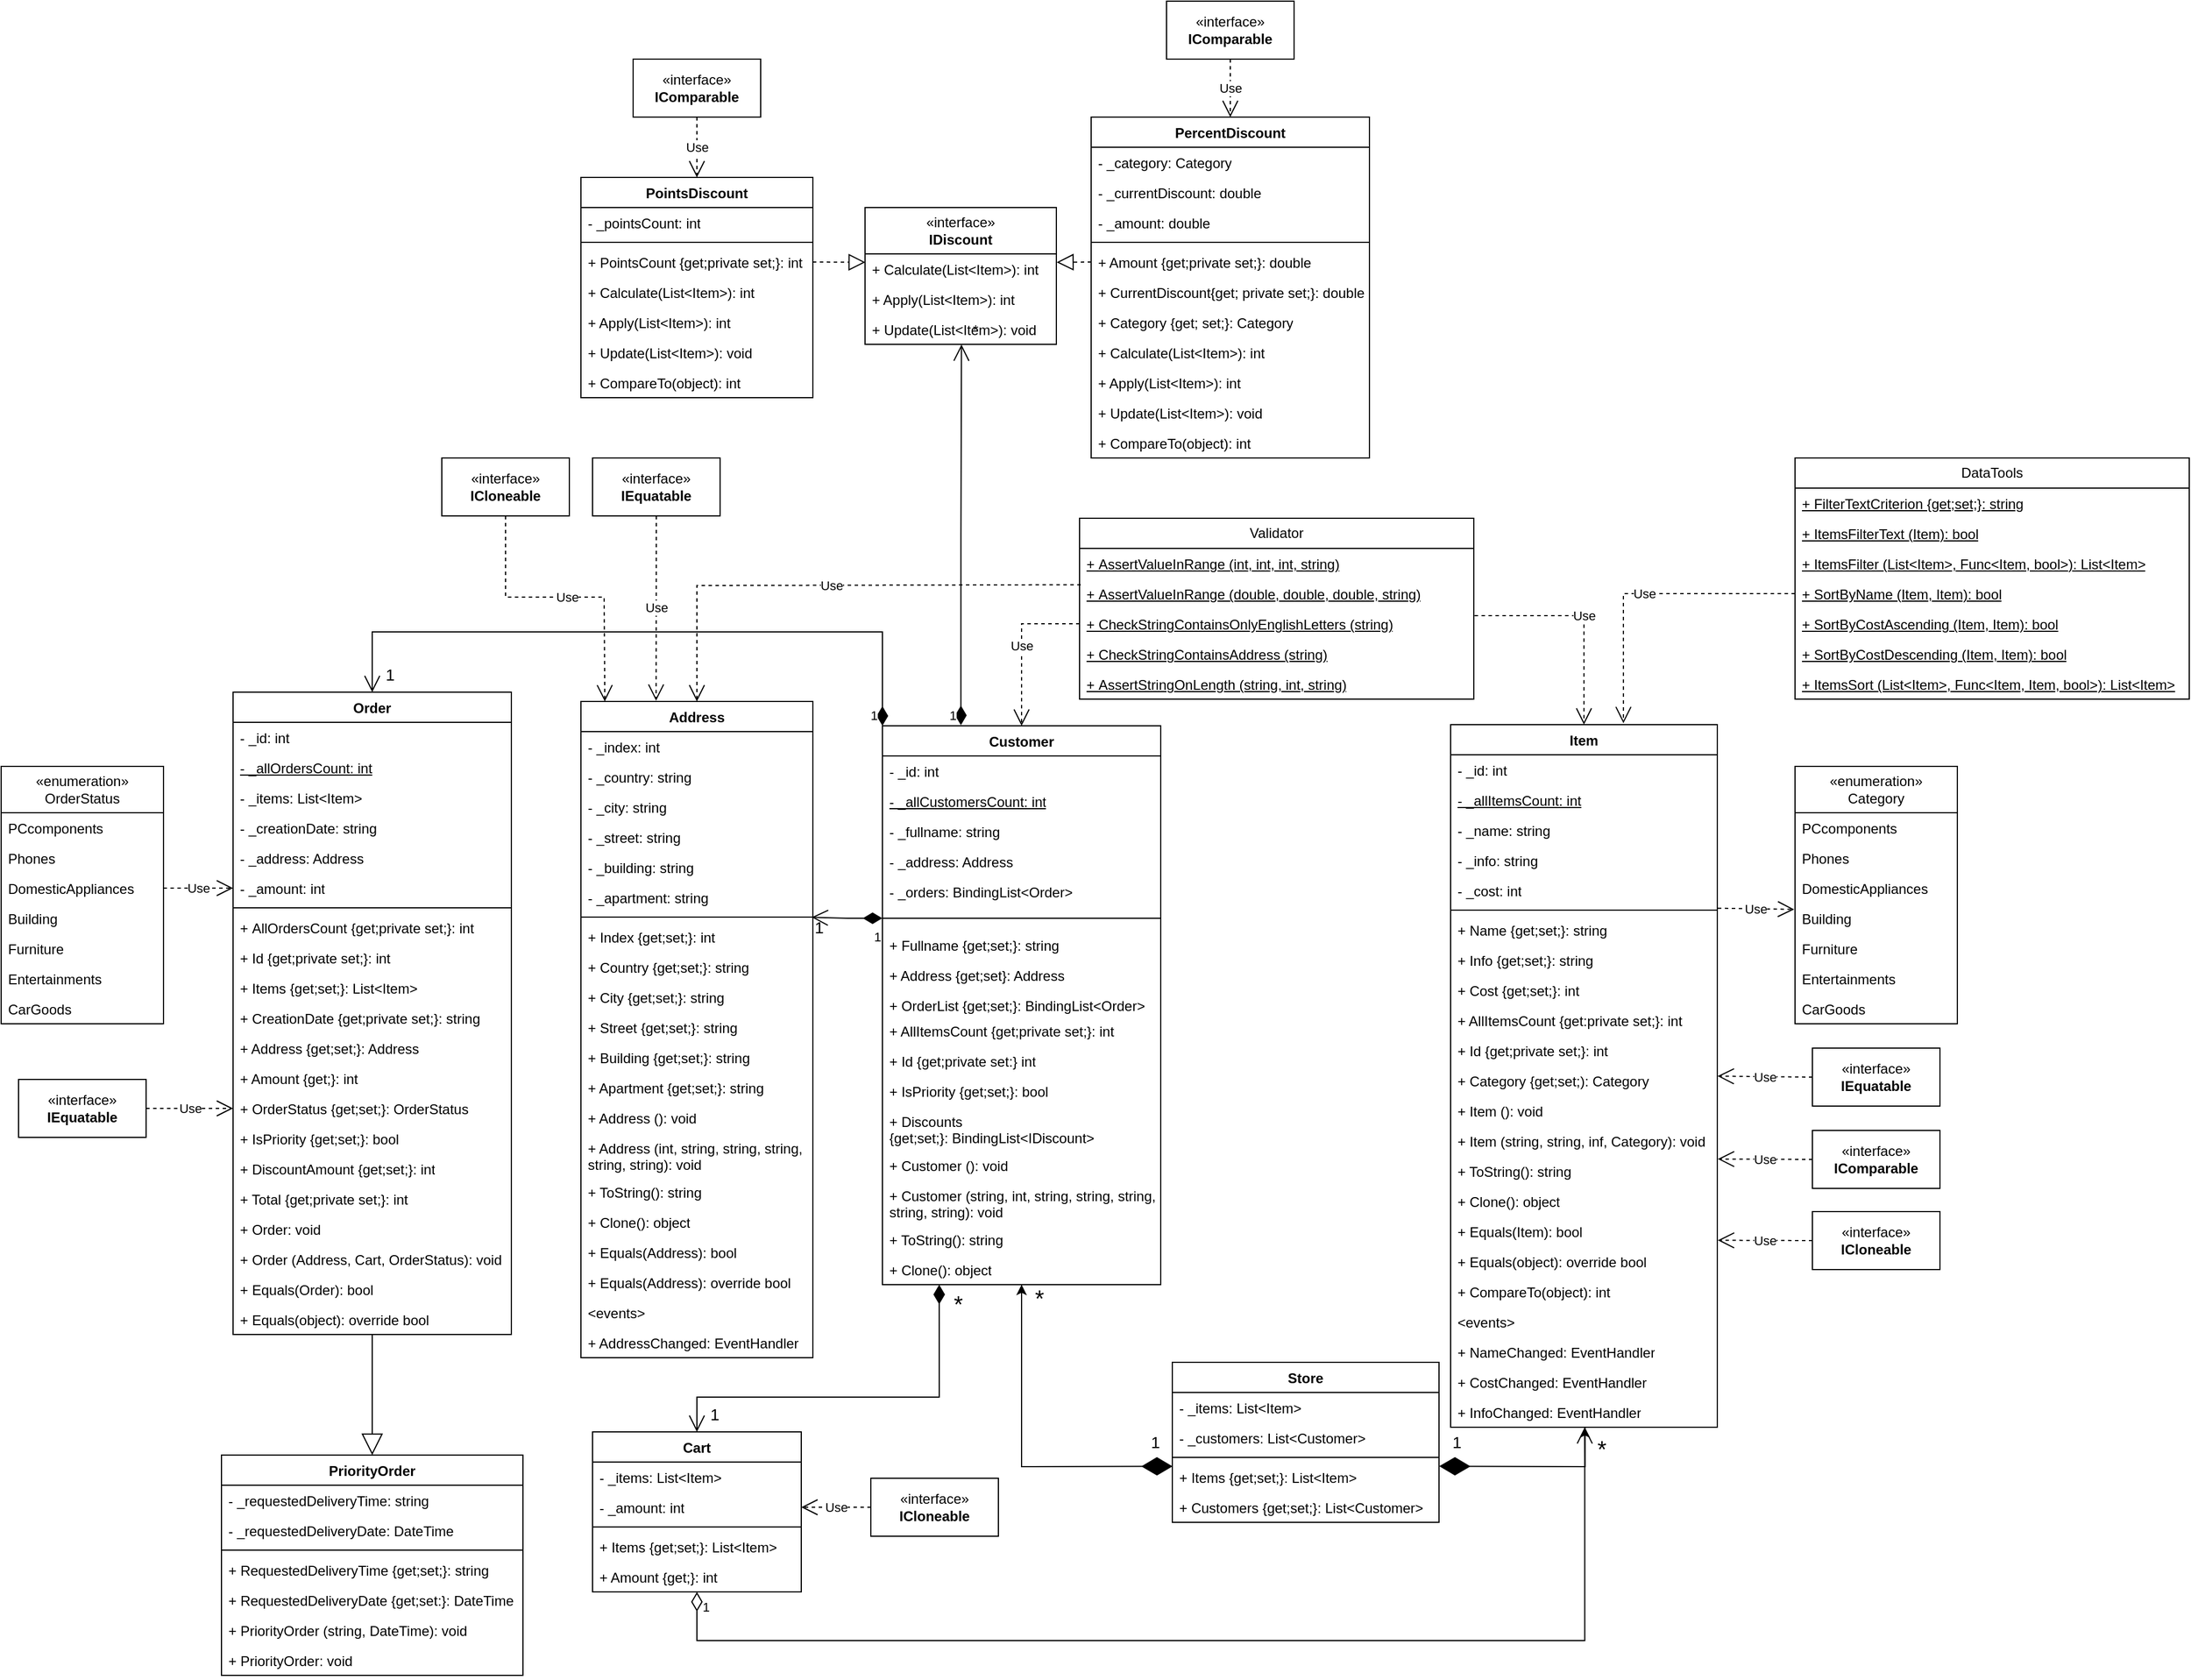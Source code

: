 <mxfile version="22.1.0" type="device">
  <diagram name="Страница — 1" id="mRZ40oLBY3o3glydsohH">
    <mxGraphModel dx="1463" dy="1493" grid="1" gridSize="10" guides="1" tooltips="1" connect="1" arrows="1" fold="1" page="1" pageScale="1" pageWidth="827" pageHeight="1169" math="0" shadow="0">
      <root>
        <mxCell id="0" />
        <mxCell id="1" parent="0" />
        <mxCell id="8NdlcEFQy9pJKiZ9Ffve-25" value="Validator" style="swimlane;fontStyle=0;childLayout=stackLayout;horizontal=1;startSize=26;fillColor=none;horizontalStack=0;resizeParent=1;resizeParentMax=0;resizeLast=0;collapsible=1;marginBottom=0;whiteSpace=wrap;html=1;rounded=0;" parent="1" vertex="1">
          <mxGeometry x="210" y="102" width="340" height="156" as="geometry" />
        </mxCell>
        <mxCell id="8NdlcEFQy9pJKiZ9Ffve-28" value="+&amp;nbsp;AssertValueInRange (int, int, int, string)" style="text;strokeColor=none;fillColor=none;align=left;verticalAlign=top;spacingLeft=4;spacingRight=4;overflow=hidden;rotatable=0;points=[[0,0.5],[1,0.5]];portConstraint=eastwest;whiteSpace=wrap;html=1;rounded=0;fontStyle=4" parent="8NdlcEFQy9pJKiZ9Ffve-25" vertex="1">
          <mxGeometry y="26" width="340" height="26" as="geometry" />
        </mxCell>
        <mxCell id="EkHCMVU59h59knE90Hll-35" value="+&amp;nbsp;AssertValueInRange (double, double, double, string)" style="text;strokeColor=none;fillColor=none;align=left;verticalAlign=top;spacingLeft=4;spacingRight=4;overflow=hidden;rotatable=0;points=[[0,0.5],[1,0.5]];portConstraint=eastwest;whiteSpace=wrap;html=1;rounded=0;fontStyle=4" parent="8NdlcEFQy9pJKiZ9Ffve-25" vertex="1">
          <mxGeometry y="52" width="340" height="26" as="geometry" />
        </mxCell>
        <mxCell id="EkHCMVU59h59knE90Hll-36" value="+&amp;nbsp;CheckStringContainsOnlyEnglishLetters (string)" style="text;strokeColor=none;fillColor=none;align=left;verticalAlign=top;spacingLeft=4;spacingRight=4;overflow=hidden;rotatable=0;points=[[0,0.5],[1,0.5]];portConstraint=eastwest;whiteSpace=wrap;html=1;rounded=0;fontStyle=4" parent="8NdlcEFQy9pJKiZ9Ffve-25" vertex="1">
          <mxGeometry y="78" width="340" height="26" as="geometry" />
        </mxCell>
        <mxCell id="EkHCMVU59h59knE90Hll-37" value="+&amp;nbsp;CheckStringContainsAddress (string)" style="text;strokeColor=none;fillColor=none;align=left;verticalAlign=top;spacingLeft=4;spacingRight=4;overflow=hidden;rotatable=0;points=[[0,0.5],[1,0.5]];portConstraint=eastwest;whiteSpace=wrap;html=1;rounded=0;fontStyle=4" parent="8NdlcEFQy9pJKiZ9Ffve-25" vertex="1">
          <mxGeometry y="104" width="340" height="26" as="geometry" />
        </mxCell>
        <mxCell id="EkHCMVU59h59knE90Hll-38" value="+&amp;nbsp;AssertStringOnLength (string, int, string)" style="text;strokeColor=none;fillColor=none;align=left;verticalAlign=top;spacingLeft=4;spacingRight=4;overflow=hidden;rotatable=0;points=[[0,0.5],[1,0.5]];portConstraint=eastwest;whiteSpace=wrap;html=1;rounded=0;fontStyle=4" parent="8NdlcEFQy9pJKiZ9Ffve-25" vertex="1">
          <mxGeometry y="130" width="340" height="26" as="geometry" />
        </mxCell>
        <mxCell id="EkHCMVU59h59knE90Hll-3" value="Item" style="swimlane;fontStyle=1;align=center;verticalAlign=top;childLayout=stackLayout;horizontal=1;startSize=26;horizontalStack=0;resizeParent=1;resizeParentMax=0;resizeLast=0;collapsible=1;marginBottom=0;whiteSpace=wrap;html=1;" parent="1" vertex="1">
          <mxGeometry x="530" y="280" width="230" height="606" as="geometry" />
        </mxCell>
        <mxCell id="EkHCMVU59h59knE90Hll-13" value="- _id: int" style="text;strokeColor=none;fillColor=none;align=left;verticalAlign=top;spacingLeft=4;spacingRight=4;overflow=hidden;rotatable=0;points=[[0,0.5],[1,0.5]];portConstraint=eastwest;whiteSpace=wrap;html=1;" parent="EkHCMVU59h59knE90Hll-3" vertex="1">
          <mxGeometry y="26" width="230" height="26" as="geometry" />
        </mxCell>
        <mxCell id="EkHCMVU59h59knE90Hll-12" value="- _allItemsCount: int" style="text;strokeColor=none;fillColor=none;align=left;verticalAlign=top;spacingLeft=4;spacingRight=4;overflow=hidden;rotatable=0;points=[[0,0.5],[1,0.5]];portConstraint=eastwest;whiteSpace=wrap;html=1;fontStyle=4" parent="EkHCMVU59h59knE90Hll-3" vertex="1">
          <mxGeometry y="52" width="230" height="26" as="geometry" />
        </mxCell>
        <mxCell id="EkHCMVU59h59knE90Hll-11" value="- _name: string" style="text;strokeColor=none;fillColor=none;align=left;verticalAlign=top;spacingLeft=4;spacingRight=4;overflow=hidden;rotatable=0;points=[[0,0.5],[1,0.5]];portConstraint=eastwest;whiteSpace=wrap;html=1;" parent="EkHCMVU59h59knE90Hll-3" vertex="1">
          <mxGeometry y="78" width="230" height="26" as="geometry" />
        </mxCell>
        <mxCell id="EkHCMVU59h59knE90Hll-8" value="- _info: string" style="text;strokeColor=none;fillColor=none;align=left;verticalAlign=top;spacingLeft=4;spacingRight=4;overflow=hidden;rotatable=0;points=[[0,0.5],[1,0.5]];portConstraint=eastwest;whiteSpace=wrap;html=1;" parent="EkHCMVU59h59knE90Hll-3" vertex="1">
          <mxGeometry y="104" width="230" height="26" as="geometry" />
        </mxCell>
        <mxCell id="EkHCMVU59h59knE90Hll-4" value="- _cost: int" style="text;strokeColor=none;fillColor=none;align=left;verticalAlign=top;spacingLeft=4;spacingRight=4;overflow=hidden;rotatable=0;points=[[0,0.5],[1,0.5]];portConstraint=eastwest;whiteSpace=wrap;html=1;" parent="EkHCMVU59h59knE90Hll-3" vertex="1">
          <mxGeometry y="130" width="230" height="26" as="geometry" />
        </mxCell>
        <mxCell id="EkHCMVU59h59knE90Hll-5" value="" style="line;strokeWidth=1;fillColor=none;align=left;verticalAlign=middle;spacingTop=-1;spacingLeft=3;spacingRight=3;rotatable=0;labelPosition=right;points=[];portConstraint=eastwest;strokeColor=inherit;" parent="EkHCMVU59h59knE90Hll-3" vertex="1">
          <mxGeometry y="156" width="230" height="8" as="geometry" />
        </mxCell>
        <mxCell id="EkHCMVU59h59knE90Hll-6" value="+ Name {get;set;}: string" style="text;strokeColor=none;fillColor=none;align=left;verticalAlign=top;spacingLeft=4;spacingRight=4;overflow=hidden;rotatable=0;points=[[0,0.5],[1,0.5]];portConstraint=eastwest;whiteSpace=wrap;html=1;" parent="EkHCMVU59h59knE90Hll-3" vertex="1">
          <mxGeometry y="164" width="230" height="26" as="geometry" />
        </mxCell>
        <mxCell id="EkHCMVU59h59knE90Hll-7" value="+ Info {get;set;}: string" style="text;strokeColor=none;fillColor=none;align=left;verticalAlign=top;spacingLeft=4;spacingRight=4;overflow=hidden;rotatable=0;points=[[0,0.5],[1,0.5]];portConstraint=eastwest;whiteSpace=wrap;html=1;" parent="EkHCMVU59h59knE90Hll-3" vertex="1">
          <mxGeometry y="190" width="230" height="26" as="geometry" />
        </mxCell>
        <mxCell id="EkHCMVU59h59knE90Hll-14" value="+ Cost {get;set;}: int" style="text;strokeColor=none;fillColor=none;align=left;verticalAlign=top;spacingLeft=4;spacingRight=4;overflow=hidden;rotatable=0;points=[[0,0.5],[1,0.5]];portConstraint=eastwest;whiteSpace=wrap;html=1;" parent="EkHCMVU59h59knE90Hll-3" vertex="1">
          <mxGeometry y="216" width="230" height="26" as="geometry" />
        </mxCell>
        <mxCell id="EkHCMVU59h59knE90Hll-15" value="+ AllItemsCount {get:private set;}: int" style="text;strokeColor=none;fillColor=none;align=left;verticalAlign=top;spacingLeft=4;spacingRight=4;overflow=hidden;rotatable=0;points=[[0,0.5],[1,0.5]];portConstraint=eastwest;whiteSpace=wrap;html=1;fontStyle=0" parent="EkHCMVU59h59knE90Hll-3" vertex="1">
          <mxGeometry y="242" width="230" height="26" as="geometry" />
        </mxCell>
        <mxCell id="EkHCMVU59h59knE90Hll-16" value="+ Id {get;private set;}: int" style="text;strokeColor=none;fillColor=none;align=left;verticalAlign=top;spacingLeft=4;spacingRight=4;overflow=hidden;rotatable=0;points=[[0,0.5],[1,0.5]];portConstraint=eastwest;whiteSpace=wrap;html=1;" parent="EkHCMVU59h59knE90Hll-3" vertex="1">
          <mxGeometry y="268" width="230" height="26" as="geometry" />
        </mxCell>
        <mxCell id="EkHCMVU59h59knE90Hll-17" value="+ Category {get;set;): Category" style="text;strokeColor=none;fillColor=none;align=left;verticalAlign=top;spacingLeft=4;spacingRight=4;overflow=hidden;rotatable=0;points=[[0,0.5],[1,0.5]];portConstraint=eastwest;whiteSpace=wrap;html=1;" parent="EkHCMVU59h59knE90Hll-3" vertex="1">
          <mxGeometry y="294" width="230" height="26" as="geometry" />
        </mxCell>
        <mxCell id="sbkK2AnOCJ7gOjGIv6pn-34" value="+ Item (): void" style="text;strokeColor=none;fillColor=none;align=left;verticalAlign=top;spacingLeft=4;spacingRight=4;overflow=hidden;rotatable=0;points=[[0,0.5],[1,0.5]];portConstraint=eastwest;whiteSpace=wrap;html=1;" parent="EkHCMVU59h59knE90Hll-3" vertex="1">
          <mxGeometry y="320" width="230" height="26" as="geometry" />
        </mxCell>
        <mxCell id="sbkK2AnOCJ7gOjGIv6pn-35" value="+ Item (string, string, inf, Category): void" style="text;strokeColor=none;fillColor=none;align=left;verticalAlign=top;spacingLeft=4;spacingRight=4;overflow=hidden;rotatable=0;points=[[0,0.5],[1,0.5]];portConstraint=eastwest;whiteSpace=wrap;html=1;" parent="EkHCMVU59h59knE90Hll-3" vertex="1">
          <mxGeometry y="346" width="230" height="26" as="geometry" />
        </mxCell>
        <mxCell id="phYLgja38qa1CTjOd_SN-5" value="+ ToString(): string" style="text;strokeColor=none;fillColor=none;align=left;verticalAlign=top;spacingLeft=4;spacingRight=4;overflow=hidden;rotatable=0;points=[[0,0.5],[1,0.5]];portConstraint=eastwest;whiteSpace=wrap;html=1;" parent="EkHCMVU59h59knE90Hll-3" vertex="1">
          <mxGeometry y="372" width="230" height="26" as="geometry" />
        </mxCell>
        <mxCell id="phYLgja38qa1CTjOd_SN-6" value="+ Clone(): object" style="text;strokeColor=none;fillColor=none;align=left;verticalAlign=top;spacingLeft=4;spacingRight=4;overflow=hidden;rotatable=0;points=[[0,0.5],[1,0.5]];portConstraint=eastwest;whiteSpace=wrap;html=1;" parent="EkHCMVU59h59knE90Hll-3" vertex="1">
          <mxGeometry y="398" width="230" height="26" as="geometry" />
        </mxCell>
        <mxCell id="AatP9Vk5JP6GM1xrLjcz-7" value="+ Equals(Item): bool" style="text;strokeColor=none;fillColor=none;align=left;verticalAlign=top;spacingLeft=4;spacingRight=4;overflow=hidden;rotatable=0;points=[[0,0.5],[1,0.5]];portConstraint=eastwest;whiteSpace=wrap;html=1;" parent="EkHCMVU59h59knE90Hll-3" vertex="1">
          <mxGeometry y="424" width="230" height="26" as="geometry" />
        </mxCell>
        <mxCell id="AatP9Vk5JP6GM1xrLjcz-8" value="+ Equals(object): override bool" style="text;strokeColor=none;fillColor=none;align=left;verticalAlign=top;spacingLeft=4;spacingRight=4;overflow=hidden;rotatable=0;points=[[0,0.5],[1,0.5]];portConstraint=eastwest;whiteSpace=wrap;html=1;" parent="EkHCMVU59h59knE90Hll-3" vertex="1">
          <mxGeometry y="450" width="230" height="26" as="geometry" />
        </mxCell>
        <mxCell id="AatP9Vk5JP6GM1xrLjcz-9" value="+ CompareTo(object): int" style="text;strokeColor=none;fillColor=none;align=left;verticalAlign=top;spacingLeft=4;spacingRight=4;overflow=hidden;rotatable=0;points=[[0,0.5],[1,0.5]];portConstraint=eastwest;whiteSpace=wrap;html=1;" parent="EkHCMVU59h59knE90Hll-3" vertex="1">
          <mxGeometry y="476" width="230" height="26" as="geometry" />
        </mxCell>
        <mxCell id="tEdTFpSH82ot-kPjSfVO-3" value="&amp;lt;events&amp;gt;" style="text;strokeColor=none;fillColor=none;align=left;verticalAlign=top;spacingLeft=4;spacingRight=4;overflow=hidden;rotatable=0;points=[[0,0.5],[1,0.5]];portConstraint=eastwest;whiteSpace=wrap;html=1;" vertex="1" parent="EkHCMVU59h59knE90Hll-3">
          <mxGeometry y="502" width="230" height="26" as="geometry" />
        </mxCell>
        <mxCell id="tEdTFpSH82ot-kPjSfVO-4" value="+ NameChanged: EventHandler" style="text;strokeColor=none;fillColor=none;align=left;verticalAlign=top;spacingLeft=4;spacingRight=4;overflow=hidden;rotatable=0;points=[[0,0.5],[1,0.5]];portConstraint=eastwest;whiteSpace=wrap;html=1;" vertex="1" parent="EkHCMVU59h59knE90Hll-3">
          <mxGeometry y="528" width="230" height="26" as="geometry" />
        </mxCell>
        <mxCell id="tEdTFpSH82ot-kPjSfVO-5" value="+ CostChanged: EventHandler" style="text;strokeColor=none;fillColor=none;align=left;verticalAlign=top;spacingLeft=4;spacingRight=4;overflow=hidden;rotatable=0;points=[[0,0.5],[1,0.5]];portConstraint=eastwest;whiteSpace=wrap;html=1;" vertex="1" parent="EkHCMVU59h59knE90Hll-3">
          <mxGeometry y="554" width="230" height="26" as="geometry" />
        </mxCell>
        <mxCell id="tEdTFpSH82ot-kPjSfVO-6" value="+ InfoChanged: EventHandler" style="text;strokeColor=none;fillColor=none;align=left;verticalAlign=top;spacingLeft=4;spacingRight=4;overflow=hidden;rotatable=0;points=[[0,0.5],[1,0.5]];portConstraint=eastwest;whiteSpace=wrap;html=1;" vertex="1" parent="EkHCMVU59h59knE90Hll-3">
          <mxGeometry y="580" width="230" height="26" as="geometry" />
        </mxCell>
        <mxCell id="EkHCMVU59h59knE90Hll-18" value="Customer" style="swimlane;fontStyle=1;align=center;verticalAlign=top;childLayout=stackLayout;horizontal=1;startSize=26;horizontalStack=0;resizeParent=1;resizeParentMax=0;resizeLast=0;collapsible=1;marginBottom=0;whiteSpace=wrap;html=1;" parent="1" vertex="1">
          <mxGeometry x="40" y="281" width="240" height="482" as="geometry" />
        </mxCell>
        <mxCell id="EkHCMVU59h59knE90Hll-24" value="- _id: int" style="text;strokeColor=none;fillColor=none;align=left;verticalAlign=top;spacingLeft=4;spacingRight=4;overflow=hidden;rotatable=0;points=[[0,0.5],[1,0.5]];portConstraint=eastwest;whiteSpace=wrap;html=1;" parent="EkHCMVU59h59knE90Hll-18" vertex="1">
          <mxGeometry y="26" width="240" height="26" as="geometry" />
        </mxCell>
        <mxCell id="EkHCMVU59h59knE90Hll-23" value="- _allCustomersCount: int" style="text;strokeColor=none;fillColor=none;align=left;verticalAlign=top;spacingLeft=4;spacingRight=4;overflow=hidden;rotatable=0;points=[[0,0.5],[1,0.5]];portConstraint=eastwest;whiteSpace=wrap;html=1;fontStyle=4" parent="EkHCMVU59h59knE90Hll-18" vertex="1">
          <mxGeometry y="52" width="240" height="26" as="geometry" />
        </mxCell>
        <mxCell id="EkHCMVU59h59knE90Hll-22" value="- _fullname: string" style="text;strokeColor=none;fillColor=none;align=left;verticalAlign=top;spacingLeft=4;spacingRight=4;overflow=hidden;rotatable=0;points=[[0,0.5],[1,0.5]];portConstraint=eastwest;whiteSpace=wrap;html=1;" parent="EkHCMVU59h59knE90Hll-18" vertex="1">
          <mxGeometry y="78" width="240" height="26" as="geometry" />
        </mxCell>
        <mxCell id="EkHCMVU59h59knE90Hll-19" value="- _address: Address" style="text;strokeColor=none;fillColor=none;align=left;verticalAlign=top;spacingLeft=4;spacingRight=4;overflow=hidden;rotatable=0;points=[[0,0.5],[1,0.5]];portConstraint=eastwest;whiteSpace=wrap;html=1;" parent="EkHCMVU59h59knE90Hll-18" vertex="1">
          <mxGeometry y="104" width="240" height="26" as="geometry" />
        </mxCell>
        <mxCell id="-F8Q1V_g5fa-UAAVx8Ue-2" value="- _orders: BindingList&amp;lt;Order&amp;gt;" style="text;strokeColor=none;fillColor=none;align=left;verticalAlign=top;spacingLeft=4;spacingRight=4;overflow=hidden;rotatable=0;points=[[0,0.5],[1,0.5]];portConstraint=eastwest;whiteSpace=wrap;html=1;" parent="EkHCMVU59h59knE90Hll-18" vertex="1">
          <mxGeometry y="130" width="240" height="26" as="geometry" />
        </mxCell>
        <mxCell id="EkHCMVU59h59knE90Hll-20" value="" style="line;strokeWidth=1;fillColor=none;align=left;verticalAlign=middle;spacingTop=-1;spacingLeft=3;spacingRight=3;rotatable=0;labelPosition=right;points=[];portConstraint=eastwest;strokeColor=inherit;" parent="EkHCMVU59h59knE90Hll-18" vertex="1">
          <mxGeometry y="156" width="240" height="20" as="geometry" />
        </mxCell>
        <mxCell id="EkHCMVU59h59knE90Hll-21" value="+ Fullname {get;set;}: string" style="text;strokeColor=none;fillColor=none;align=left;verticalAlign=top;spacingLeft=4;spacingRight=4;overflow=hidden;rotatable=0;points=[[0,0.5],[1,0.5]];portConstraint=eastwest;whiteSpace=wrap;html=1;" parent="EkHCMVU59h59knE90Hll-18" vertex="1">
          <mxGeometry y="176" width="240" height="26" as="geometry" />
        </mxCell>
        <mxCell id="EkHCMVU59h59knE90Hll-25" value="+ Address {get;set}: Address" style="text;strokeColor=none;fillColor=none;align=left;verticalAlign=top;spacingLeft=4;spacingRight=4;overflow=hidden;rotatable=0;points=[[0,0.5],[1,0.5]];portConstraint=eastwest;whiteSpace=wrap;html=1;" parent="EkHCMVU59h59knE90Hll-18" vertex="1">
          <mxGeometry y="202" width="240" height="26" as="geometry" />
        </mxCell>
        <mxCell id="-F8Q1V_g5fa-UAAVx8Ue-1" value="+ OrderList {get;set;}: BindingList&amp;lt;Order&amp;gt;" style="text;strokeColor=none;fillColor=none;align=left;verticalAlign=top;spacingLeft=4;spacingRight=4;overflow=hidden;rotatable=0;points=[[0,0.5],[1,0.5]];portConstraint=eastwest;whiteSpace=wrap;html=1;" parent="EkHCMVU59h59knE90Hll-18" vertex="1">
          <mxGeometry y="228" width="240" height="22" as="geometry" />
        </mxCell>
        <mxCell id="EkHCMVU59h59knE90Hll-26" value="+ AllItemsCount {get;private set;}: int" style="text;strokeColor=none;fillColor=none;align=left;verticalAlign=top;spacingLeft=4;spacingRight=4;overflow=hidden;rotatable=0;points=[[0,0.5],[1,0.5]];portConstraint=eastwest;whiteSpace=wrap;html=1;" parent="EkHCMVU59h59knE90Hll-18" vertex="1">
          <mxGeometry y="250" width="240" height="26" as="geometry" />
        </mxCell>
        <mxCell id="EkHCMVU59h59knE90Hll-27" value="+ Id {get;private set:} int" style="text;strokeColor=none;fillColor=none;align=left;verticalAlign=top;spacingLeft=4;spacingRight=4;overflow=hidden;rotatable=0;points=[[0,0.5],[1,0.5]];portConstraint=eastwest;whiteSpace=wrap;html=1;" parent="EkHCMVU59h59knE90Hll-18" vertex="1">
          <mxGeometry y="276" width="240" height="26" as="geometry" />
        </mxCell>
        <mxCell id="MhgVoDi9bUxvAhyQU6as-1" value="+ IsPriority {get;set;}: bool" style="text;strokeColor=none;fillColor=none;align=left;verticalAlign=top;spacingLeft=4;spacingRight=4;overflow=hidden;rotatable=0;points=[[0,0.5],[1,0.5]];portConstraint=eastwest;whiteSpace=wrap;html=1;" parent="EkHCMVU59h59knE90Hll-18" vertex="1">
          <mxGeometry y="302" width="240" height="26" as="geometry" />
        </mxCell>
        <mxCell id="MM8psumMlT4RhVUM4Cc8-19" value="+&amp;nbsp;Discounts {get;set;}:&amp;nbsp;BindingList&amp;lt;IDiscount&amp;gt;" style="text;strokeColor=none;fillColor=none;align=left;verticalAlign=top;spacingLeft=4;spacingRight=4;overflow=hidden;rotatable=0;points=[[0,0.5],[1,0.5]];portConstraint=eastwest;whiteSpace=wrap;html=1;" parent="EkHCMVU59h59knE90Hll-18" vertex="1">
          <mxGeometry y="328" width="240" height="38" as="geometry" />
        </mxCell>
        <mxCell id="sbkK2AnOCJ7gOjGIv6pn-32" value="+ Customer (): void" style="text;strokeColor=none;fillColor=none;align=left;verticalAlign=top;spacingLeft=4;spacingRight=4;overflow=hidden;rotatable=0;points=[[0,0.5],[1,0.5]];portConstraint=eastwest;whiteSpace=wrap;html=1;" parent="EkHCMVU59h59knE90Hll-18" vertex="1">
          <mxGeometry y="366" width="240" height="26" as="geometry" />
        </mxCell>
        <mxCell id="sbkK2AnOCJ7gOjGIv6pn-33" value="+ Customer (string, int, string, string, string, string, string): void" style="text;strokeColor=none;fillColor=none;align=left;verticalAlign=top;spacingLeft=4;spacingRight=4;overflow=hidden;rotatable=0;points=[[0,0.5],[1,0.5]];portConstraint=eastwest;whiteSpace=wrap;html=1;" parent="EkHCMVU59h59knE90Hll-18" vertex="1">
          <mxGeometry y="392" width="240" height="38" as="geometry" />
        </mxCell>
        <mxCell id="phYLgja38qa1CTjOd_SN-2" value="+ ToString(): string" style="text;strokeColor=none;fillColor=none;align=left;verticalAlign=top;spacingLeft=4;spacingRight=4;overflow=hidden;rotatable=0;points=[[0,0.5],[1,0.5]];portConstraint=eastwest;whiteSpace=wrap;html=1;" parent="EkHCMVU59h59knE90Hll-18" vertex="1">
          <mxGeometry y="430" width="240" height="26" as="geometry" />
        </mxCell>
        <mxCell id="phYLgja38qa1CTjOd_SN-3" value="+ Clone(): object" style="text;strokeColor=none;fillColor=none;align=left;verticalAlign=top;spacingLeft=4;spacingRight=4;overflow=hidden;rotatable=0;points=[[0,0.5],[1,0.5]];portConstraint=eastwest;whiteSpace=wrap;html=1;" parent="EkHCMVU59h59knE90Hll-18" vertex="1">
          <mxGeometry y="456" width="240" height="26" as="geometry" />
        </mxCell>
        <mxCell id="hicgtg7otHuUIutlruOk-7" value="Address" style="swimlane;fontStyle=1;align=center;verticalAlign=top;childLayout=stackLayout;horizontal=1;startSize=26;horizontalStack=0;resizeParent=1;resizeParentMax=0;resizeLast=0;collapsible=1;marginBottom=0;whiteSpace=wrap;html=1;" parent="1" vertex="1">
          <mxGeometry x="-220" y="260" width="200" height="566" as="geometry" />
        </mxCell>
        <mxCell id="hicgtg7otHuUIutlruOk-15" value="- _index: int" style="text;strokeColor=none;fillColor=none;align=left;verticalAlign=top;spacingLeft=4;spacingRight=4;overflow=hidden;rotatable=0;points=[[0,0.5],[1,0.5]];portConstraint=eastwest;whiteSpace=wrap;html=1;" parent="hicgtg7otHuUIutlruOk-7" vertex="1">
          <mxGeometry y="26" width="200" height="26" as="geometry" />
        </mxCell>
        <mxCell id="hicgtg7otHuUIutlruOk-14" value="- _country: string" style="text;strokeColor=none;fillColor=none;align=left;verticalAlign=top;spacingLeft=4;spacingRight=4;overflow=hidden;rotatable=0;points=[[0,0.5],[1,0.5]];portConstraint=eastwest;whiteSpace=wrap;html=1;" parent="hicgtg7otHuUIutlruOk-7" vertex="1">
          <mxGeometry y="52" width="200" height="26" as="geometry" />
        </mxCell>
        <mxCell id="hicgtg7otHuUIutlruOk-13" value="- _city: string" style="text;strokeColor=none;fillColor=none;align=left;verticalAlign=top;spacingLeft=4;spacingRight=4;overflow=hidden;rotatable=0;points=[[0,0.5],[1,0.5]];portConstraint=eastwest;whiteSpace=wrap;html=1;" parent="hicgtg7otHuUIutlruOk-7" vertex="1">
          <mxGeometry y="78" width="200" height="26" as="geometry" />
        </mxCell>
        <mxCell id="hicgtg7otHuUIutlruOk-12" value="- _street: string" style="text;strokeColor=none;fillColor=none;align=left;verticalAlign=top;spacingLeft=4;spacingRight=4;overflow=hidden;rotatable=0;points=[[0,0.5],[1,0.5]];portConstraint=eastwest;whiteSpace=wrap;html=1;" parent="hicgtg7otHuUIutlruOk-7" vertex="1">
          <mxGeometry y="104" width="200" height="26" as="geometry" />
        </mxCell>
        <mxCell id="hicgtg7otHuUIutlruOk-11" value="- _building: string" style="text;strokeColor=none;fillColor=none;align=left;verticalAlign=top;spacingLeft=4;spacingRight=4;overflow=hidden;rotatable=0;points=[[0,0.5],[1,0.5]];portConstraint=eastwest;whiteSpace=wrap;html=1;" parent="hicgtg7otHuUIutlruOk-7" vertex="1">
          <mxGeometry y="130" width="200" height="26" as="geometry" />
        </mxCell>
        <mxCell id="hicgtg7otHuUIutlruOk-8" value="- _apartment: string" style="text;strokeColor=none;fillColor=none;align=left;verticalAlign=top;spacingLeft=4;spacingRight=4;overflow=hidden;rotatable=0;points=[[0,0.5],[1,0.5]];portConstraint=eastwest;whiteSpace=wrap;html=1;" parent="hicgtg7otHuUIutlruOk-7" vertex="1">
          <mxGeometry y="156" width="200" height="26" as="geometry" />
        </mxCell>
        <mxCell id="hicgtg7otHuUIutlruOk-9" value="" style="line;strokeWidth=1;fillColor=none;align=left;verticalAlign=middle;spacingTop=-1;spacingLeft=3;spacingRight=3;rotatable=0;labelPosition=right;points=[];portConstraint=eastwest;strokeColor=inherit;" parent="hicgtg7otHuUIutlruOk-7" vertex="1">
          <mxGeometry y="182" width="200" height="8" as="geometry" />
        </mxCell>
        <mxCell id="hicgtg7otHuUIutlruOk-10" value="+ Index {get;set;}: int" style="text;strokeColor=none;fillColor=none;align=left;verticalAlign=top;spacingLeft=4;spacingRight=4;overflow=hidden;rotatable=0;points=[[0,0.5],[1,0.5]];portConstraint=eastwest;whiteSpace=wrap;html=1;" parent="hicgtg7otHuUIutlruOk-7" vertex="1">
          <mxGeometry y="190" width="200" height="26" as="geometry" />
        </mxCell>
        <mxCell id="hicgtg7otHuUIutlruOk-16" value="+ Country {get;set;}: string" style="text;strokeColor=none;fillColor=none;align=left;verticalAlign=top;spacingLeft=4;spacingRight=4;overflow=hidden;rotatable=0;points=[[0,0.5],[1,0.5]];portConstraint=eastwest;whiteSpace=wrap;html=1;" parent="hicgtg7otHuUIutlruOk-7" vertex="1">
          <mxGeometry y="216" width="200" height="26" as="geometry" />
        </mxCell>
        <mxCell id="hicgtg7otHuUIutlruOk-17" value="+ City {get;set;}: string" style="text;strokeColor=none;fillColor=none;align=left;verticalAlign=top;spacingLeft=4;spacingRight=4;overflow=hidden;rotatable=0;points=[[0,0.5],[1,0.5]];portConstraint=eastwest;whiteSpace=wrap;html=1;" parent="hicgtg7otHuUIutlruOk-7" vertex="1">
          <mxGeometry y="242" width="200" height="26" as="geometry" />
        </mxCell>
        <mxCell id="hicgtg7otHuUIutlruOk-18" value="+ Street {get;set;}: string" style="text;strokeColor=none;fillColor=none;align=left;verticalAlign=top;spacingLeft=4;spacingRight=4;overflow=hidden;rotatable=0;points=[[0,0.5],[1,0.5]];portConstraint=eastwest;whiteSpace=wrap;html=1;" parent="hicgtg7otHuUIutlruOk-7" vertex="1">
          <mxGeometry y="268" width="200" height="26" as="geometry" />
        </mxCell>
        <mxCell id="hicgtg7otHuUIutlruOk-19" value="+ Building {get;set;}: string" style="text;strokeColor=none;fillColor=none;align=left;verticalAlign=top;spacingLeft=4;spacingRight=4;overflow=hidden;rotatable=0;points=[[0,0.5],[1,0.5]];portConstraint=eastwest;whiteSpace=wrap;html=1;" parent="hicgtg7otHuUIutlruOk-7" vertex="1">
          <mxGeometry y="294" width="200" height="26" as="geometry" />
        </mxCell>
        <mxCell id="hicgtg7otHuUIutlruOk-20" value="+ Apartment {get;set;}: string" style="text;strokeColor=none;fillColor=none;align=left;verticalAlign=top;spacingLeft=4;spacingRight=4;overflow=hidden;rotatable=0;points=[[0,0.5],[1,0.5]];portConstraint=eastwest;whiteSpace=wrap;html=1;" parent="hicgtg7otHuUIutlruOk-7" vertex="1">
          <mxGeometry y="320" width="200" height="26" as="geometry" />
        </mxCell>
        <mxCell id="sbkK2AnOCJ7gOjGIv6pn-30" value="+ Address (): void" style="text;strokeColor=none;fillColor=none;align=left;verticalAlign=top;spacingLeft=4;spacingRight=4;overflow=hidden;rotatable=0;points=[[0,0.5],[1,0.5]];portConstraint=eastwest;whiteSpace=wrap;html=1;" parent="hicgtg7otHuUIutlruOk-7" vertex="1">
          <mxGeometry y="346" width="200" height="26" as="geometry" />
        </mxCell>
        <mxCell id="sbkK2AnOCJ7gOjGIv6pn-31" value="+ Address (int, string, string, string, string, string): void" style="text;strokeColor=none;fillColor=none;align=left;verticalAlign=top;spacingLeft=4;spacingRight=4;overflow=hidden;rotatable=0;points=[[0,0.5],[1,0.5]];portConstraint=eastwest;whiteSpace=wrap;html=1;" parent="hicgtg7otHuUIutlruOk-7" vertex="1">
          <mxGeometry y="372" width="200" height="38" as="geometry" />
        </mxCell>
        <mxCell id="phYLgja38qa1CTjOd_SN-1" value="+ ToString(): string" style="text;strokeColor=none;fillColor=none;align=left;verticalAlign=top;spacingLeft=4;spacingRight=4;overflow=hidden;rotatable=0;points=[[0,0.5],[1,0.5]];portConstraint=eastwest;whiteSpace=wrap;html=1;" parent="hicgtg7otHuUIutlruOk-7" vertex="1">
          <mxGeometry y="410" width="200" height="26" as="geometry" />
        </mxCell>
        <mxCell id="AatP9Vk5JP6GM1xrLjcz-4" value="+ Clone(): object" style="text;strokeColor=none;fillColor=none;align=left;verticalAlign=top;spacingLeft=4;spacingRight=4;overflow=hidden;rotatable=0;points=[[0,0.5],[1,0.5]];portConstraint=eastwest;whiteSpace=wrap;html=1;" parent="hicgtg7otHuUIutlruOk-7" vertex="1">
          <mxGeometry y="436" width="200" height="26" as="geometry" />
        </mxCell>
        <mxCell id="AatP9Vk5JP6GM1xrLjcz-5" value="+ Equals(Address): bool" style="text;strokeColor=none;fillColor=none;align=left;verticalAlign=top;spacingLeft=4;spacingRight=4;overflow=hidden;rotatable=0;points=[[0,0.5],[1,0.5]];portConstraint=eastwest;whiteSpace=wrap;html=1;" parent="hicgtg7otHuUIutlruOk-7" vertex="1">
          <mxGeometry y="462" width="200" height="26" as="geometry" />
        </mxCell>
        <mxCell id="AatP9Vk5JP6GM1xrLjcz-6" value="+ Equals(Address): override bool" style="text;strokeColor=none;fillColor=none;align=left;verticalAlign=top;spacingLeft=4;spacingRight=4;overflow=hidden;rotatable=0;points=[[0,0.5],[1,0.5]];portConstraint=eastwest;whiteSpace=wrap;html=1;" parent="hicgtg7otHuUIutlruOk-7" vertex="1">
          <mxGeometry y="488" width="200" height="26" as="geometry" />
        </mxCell>
        <mxCell id="tEdTFpSH82ot-kPjSfVO-1" value="&amp;lt;events&amp;gt;" style="text;strokeColor=none;fillColor=none;align=left;verticalAlign=top;spacingLeft=4;spacingRight=4;overflow=hidden;rotatable=0;points=[[0,0.5],[1,0.5]];portConstraint=eastwest;whiteSpace=wrap;html=1;" vertex="1" parent="hicgtg7otHuUIutlruOk-7">
          <mxGeometry y="514" width="200" height="26" as="geometry" />
        </mxCell>
        <mxCell id="tEdTFpSH82ot-kPjSfVO-2" value="+ AddressChanged: EventHandler" style="text;strokeColor=none;fillColor=none;align=left;verticalAlign=top;spacingLeft=4;spacingRight=4;overflow=hidden;rotatable=0;points=[[0,0.5],[1,0.5]];portConstraint=eastwest;whiteSpace=wrap;html=1;" vertex="1" parent="hicgtg7otHuUIutlruOk-7">
          <mxGeometry y="540" width="200" height="26" as="geometry" />
        </mxCell>
        <mxCell id="hicgtg7otHuUIutlruOk-21" value="1" style="endArrow=open;html=1;endSize=12;startArrow=diamondThin;startSize=14;startFill=1;edgeStyle=orthogonalEdgeStyle;align=right;verticalAlign=top;rounded=0;entryX=0.995;entryY=0.517;entryDx=0;entryDy=0;entryPerimeter=0;exitX=0;exitY=0.5;exitDx=0;exitDy=0;exitPerimeter=0;" parent="1" source="EkHCMVU59h59knE90Hll-20" target="hicgtg7otHuUIutlruOk-9" edge="1">
          <mxGeometry x="-1" y="3" relative="1" as="geometry">
            <mxPoint x="30" y="440" as="sourcePoint" />
            <mxPoint x="-20" y="440" as="targetPoint" />
          </mxGeometry>
        </mxCell>
        <mxCell id="hicgtg7otHuUIutlruOk-22" value="&lt;font style=&quot;font-size: 14px;&quot;&gt;1&lt;/font&gt;" style="text;html=1;align=center;verticalAlign=middle;resizable=0;points=[];autosize=1;strokeColor=none;fillColor=none;" parent="1" vertex="1">
          <mxGeometry x="-30" y="440" width="30" height="30" as="geometry" />
        </mxCell>
        <mxCell id="sbkK2AnOCJ7gOjGIv6pn-1" value="Store" style="swimlane;fontStyle=1;align=center;verticalAlign=top;childLayout=stackLayout;horizontal=1;startSize=26;horizontalStack=0;resizeParent=1;resizeParentMax=0;resizeLast=0;collapsible=1;marginBottom=0;whiteSpace=wrap;html=1;" parent="1" vertex="1">
          <mxGeometry x="290" y="830" width="230" height="138" as="geometry" />
        </mxCell>
        <mxCell id="sbkK2AnOCJ7gOjGIv6pn-5" value="- _items: List&amp;lt;Item&amp;gt;" style="text;strokeColor=none;fillColor=none;align=left;verticalAlign=top;spacingLeft=4;spacingRight=4;overflow=hidden;rotatable=0;points=[[0,0.5],[1,0.5]];portConstraint=eastwest;whiteSpace=wrap;html=1;" parent="sbkK2AnOCJ7gOjGIv6pn-1" vertex="1">
          <mxGeometry y="26" width="230" height="26" as="geometry" />
        </mxCell>
        <mxCell id="sbkK2AnOCJ7gOjGIv6pn-2" value="- _customers: List&amp;lt;Customer&amp;gt;" style="text;strokeColor=none;fillColor=none;align=left;verticalAlign=top;spacingLeft=4;spacingRight=4;overflow=hidden;rotatable=0;points=[[0,0.5],[1,0.5]];portConstraint=eastwest;whiteSpace=wrap;html=1;" parent="sbkK2AnOCJ7gOjGIv6pn-1" vertex="1">
          <mxGeometry y="52" width="230" height="26" as="geometry" />
        </mxCell>
        <mxCell id="sbkK2AnOCJ7gOjGIv6pn-3" value="" style="line;strokeWidth=1;fillColor=none;align=left;verticalAlign=middle;spacingTop=-1;spacingLeft=3;spacingRight=3;rotatable=0;labelPosition=right;points=[];portConstraint=eastwest;strokeColor=inherit;" parent="sbkK2AnOCJ7gOjGIv6pn-1" vertex="1">
          <mxGeometry y="78" width="230" height="8" as="geometry" />
        </mxCell>
        <mxCell id="sbkK2AnOCJ7gOjGIv6pn-4" value="+ Items {get;set;}: List&amp;lt;Item&amp;gt;" style="text;strokeColor=none;fillColor=none;align=left;verticalAlign=top;spacingLeft=4;spacingRight=4;overflow=hidden;rotatable=0;points=[[0,0.5],[1,0.5]];portConstraint=eastwest;whiteSpace=wrap;html=1;" parent="sbkK2AnOCJ7gOjGIv6pn-1" vertex="1">
          <mxGeometry y="86" width="230" height="26" as="geometry" />
        </mxCell>
        <mxCell id="sbkK2AnOCJ7gOjGIv6pn-6" value="+ Customers {get;set;}: List&amp;lt;Customer&amp;gt;" style="text;strokeColor=none;fillColor=none;align=left;verticalAlign=top;spacingLeft=4;spacingRight=4;overflow=hidden;rotatable=0;points=[[0,0.5],[1,0.5]];portConstraint=eastwest;whiteSpace=wrap;html=1;" parent="sbkK2AnOCJ7gOjGIv6pn-1" vertex="1">
          <mxGeometry y="112" width="230" height="26" as="geometry" />
        </mxCell>
        <mxCell id="sbkK2AnOCJ7gOjGIv6pn-9" value="" style="endArrow=diamondThin;endFill=1;endSize=24;html=1;rounded=0;entryX=1.001;entryY=0.139;entryDx=0;entryDy=0;entryPerimeter=0;exitX=0.504;exitY=1.004;exitDx=0;exitDy=0;exitPerimeter=0;" parent="1" source="tEdTFpSH82ot-kPjSfVO-6" target="sbkK2AnOCJ7gOjGIv6pn-4" edge="1">
          <mxGeometry width="160" relative="1" as="geometry">
            <mxPoint x="710" y="910" as="sourcePoint" />
            <mxPoint x="540" y="793.93" as="targetPoint" />
            <Array as="points">
              <mxPoint x="646" y="920" />
            </Array>
          </mxGeometry>
        </mxCell>
        <mxCell id="sbkK2AnOCJ7gOjGIv6pn-10" value="" style="endArrow=classic;html=1;rounded=0;entryX=0.503;entryY=1.004;entryDx=0;entryDy=0;entryPerimeter=0;" parent="1" target="tEdTFpSH82ot-kPjSfVO-6" edge="1">
          <mxGeometry width="50" height="50" relative="1" as="geometry">
            <mxPoint x="646" y="920" as="sourcePoint" />
            <mxPoint x="660.0" y="900.004" as="targetPoint" />
          </mxGeometry>
        </mxCell>
        <mxCell id="sbkK2AnOCJ7gOjGIv6pn-12" value="&lt;font style=&quot;font-size: 20px;&quot;&gt;*&lt;/font&gt;" style="text;html=1;align=center;verticalAlign=middle;resizable=0;points=[];autosize=1;strokeColor=none;fillColor=none;" parent="1" vertex="1">
          <mxGeometry x="645" y="884" width="30" height="40" as="geometry" />
        </mxCell>
        <mxCell id="sbkK2AnOCJ7gOjGIv6pn-13" value="&lt;font style=&quot;font-size: 14px;&quot;&gt;1&lt;/font&gt;" style="text;html=1;align=center;verticalAlign=middle;resizable=0;points=[];autosize=1;strokeColor=none;fillColor=none;" parent="1" vertex="1">
          <mxGeometry x="520" y="884" width="30" height="30" as="geometry" />
        </mxCell>
        <mxCell id="sbkK2AnOCJ7gOjGIv6pn-14" value="" style="endArrow=diamondThin;endFill=1;endSize=24;html=1;rounded=0;entryX=0.001;entryY=0.142;entryDx=0;entryDy=0;entryPerimeter=0;exitX=0.5;exitY=1;exitDx=0;exitDy=0;" parent="1" source="EkHCMVU59h59knE90Hll-18" target="sbkK2AnOCJ7gOjGIv6pn-4" edge="1">
          <mxGeometry width="160" relative="1" as="geometry">
            <mxPoint x="160" y="730" as="sourcePoint" />
            <mxPoint x="270" y="794" as="targetPoint" />
            <Array as="points">
              <mxPoint x="160" y="800" />
              <mxPoint x="160" y="920" />
            </Array>
          </mxGeometry>
        </mxCell>
        <mxCell id="sbkK2AnOCJ7gOjGIv6pn-15" value="&lt;font style=&quot;font-size: 14px;&quot;&gt;1&lt;/font&gt;" style="text;html=1;align=center;verticalAlign=middle;resizable=0;points=[];autosize=1;strokeColor=none;fillColor=none;" parent="1" vertex="1">
          <mxGeometry x="260" y="884" width="30" height="30" as="geometry" />
        </mxCell>
        <mxCell id="sbkK2AnOCJ7gOjGIv6pn-16" value="&lt;font style=&quot;font-size: 20px;&quot;&gt;*&lt;/font&gt;" style="text;html=1;align=center;verticalAlign=middle;resizable=0;points=[];autosize=1;strokeColor=none;fillColor=none;" parent="1" vertex="1">
          <mxGeometry x="160" y="754" width="30" height="40" as="geometry" />
        </mxCell>
        <mxCell id="sbkK2AnOCJ7gOjGIv6pn-17" value="" style="endArrow=classic;html=1;rounded=0;entryX=0.5;entryY=1.001;entryDx=0;entryDy=0;entryPerimeter=0;" parent="1" target="phYLgja38qa1CTjOd_SN-3" edge="1">
          <mxGeometry width="50" height="50" relative="1" as="geometry">
            <mxPoint x="160" y="800" as="sourcePoint" />
            <mxPoint x="160" y="770" as="targetPoint" />
          </mxGeometry>
        </mxCell>
        <mxCell id="sbkK2AnOCJ7gOjGIv6pn-18" value="«enumeration»&lt;br&gt;Category" style="swimlane;fontStyle=0;childLayout=stackLayout;horizontal=1;startSize=40;fillColor=none;horizontalStack=0;resizeParent=1;resizeParentMax=0;resizeLast=0;collapsible=1;marginBottom=0;whiteSpace=wrap;html=1;" parent="1" vertex="1">
          <mxGeometry x="827" y="316" width="140" height="222" as="geometry">
            <mxRectangle x="800" y="350" width="120" height="40" as="alternateBounds" />
          </mxGeometry>
        </mxCell>
        <mxCell id="sbkK2AnOCJ7gOjGIv6pn-19" value="PCcomponents" style="text;strokeColor=none;fillColor=none;align=left;verticalAlign=top;spacingLeft=4;spacingRight=4;overflow=hidden;rotatable=0;points=[[0,0.5],[1,0.5]];portConstraint=eastwest;whiteSpace=wrap;html=1;" parent="sbkK2AnOCJ7gOjGIv6pn-18" vertex="1">
          <mxGeometry y="40" width="140" height="26" as="geometry" />
        </mxCell>
        <mxCell id="sbkK2AnOCJ7gOjGIv6pn-20" value="Phones" style="text;strokeColor=none;fillColor=none;align=left;verticalAlign=top;spacingLeft=4;spacingRight=4;overflow=hidden;rotatable=0;points=[[0,0.5],[1,0.5]];portConstraint=eastwest;whiteSpace=wrap;html=1;" parent="sbkK2AnOCJ7gOjGIv6pn-18" vertex="1">
          <mxGeometry y="66" width="140" height="26" as="geometry" />
        </mxCell>
        <mxCell id="sbkK2AnOCJ7gOjGIv6pn-21" value="DomesticAppliances" style="text;strokeColor=none;fillColor=none;align=left;verticalAlign=top;spacingLeft=4;spacingRight=4;overflow=hidden;rotatable=0;points=[[0,0.5],[1,0.5]];portConstraint=eastwest;whiteSpace=wrap;html=1;" parent="sbkK2AnOCJ7gOjGIv6pn-18" vertex="1">
          <mxGeometry y="92" width="140" height="26" as="geometry" />
        </mxCell>
        <mxCell id="sbkK2AnOCJ7gOjGIv6pn-22" value="Building" style="text;strokeColor=none;fillColor=none;align=left;verticalAlign=top;spacingLeft=4;spacingRight=4;overflow=hidden;rotatable=0;points=[[0,0.5],[1,0.5]];portConstraint=eastwest;whiteSpace=wrap;html=1;" parent="sbkK2AnOCJ7gOjGIv6pn-18" vertex="1">
          <mxGeometry y="118" width="140" height="26" as="geometry" />
        </mxCell>
        <mxCell id="sbkK2AnOCJ7gOjGIv6pn-23" value="Furniture" style="text;strokeColor=none;fillColor=none;align=left;verticalAlign=top;spacingLeft=4;spacingRight=4;overflow=hidden;rotatable=0;points=[[0,0.5],[1,0.5]];portConstraint=eastwest;whiteSpace=wrap;html=1;" parent="sbkK2AnOCJ7gOjGIv6pn-18" vertex="1">
          <mxGeometry y="144" width="140" height="26" as="geometry" />
        </mxCell>
        <mxCell id="sbkK2AnOCJ7gOjGIv6pn-24" value="Entertainments" style="text;strokeColor=none;fillColor=none;align=left;verticalAlign=top;spacingLeft=4;spacingRight=4;overflow=hidden;rotatable=0;points=[[0,0.5],[1,0.5]];portConstraint=eastwest;whiteSpace=wrap;html=1;" parent="sbkK2AnOCJ7gOjGIv6pn-18" vertex="1">
          <mxGeometry y="170" width="140" height="26" as="geometry" />
        </mxCell>
        <mxCell id="sbkK2AnOCJ7gOjGIv6pn-25" value="CarGoods" style="text;strokeColor=none;fillColor=none;align=left;verticalAlign=top;spacingLeft=4;spacingRight=4;overflow=hidden;rotatable=0;points=[[0,0.5],[1,0.5]];portConstraint=eastwest;whiteSpace=wrap;html=1;" parent="sbkK2AnOCJ7gOjGIv6pn-18" vertex="1">
          <mxGeometry y="196" width="140" height="26" as="geometry" />
        </mxCell>
        <mxCell id="sbkK2AnOCJ7gOjGIv6pn-26" value="Use" style="endArrow=open;endSize=12;dashed=1;html=1;rounded=0;entryX=0.5;entryY=0;entryDx=0;entryDy=0;exitX=0.003;exitY=0.206;exitDx=0;exitDy=0;exitPerimeter=0;" parent="1" source="EkHCMVU59h59knE90Hll-35" target="hicgtg7otHuUIutlruOk-7" edge="1">
          <mxGeometry width="160" relative="1" as="geometry">
            <mxPoint x="180" y="160" as="sourcePoint" />
            <mxPoint x="-120" y="240" as="targetPoint" />
            <Array as="points">
              <mxPoint x="-120" y="160" />
            </Array>
          </mxGeometry>
        </mxCell>
        <mxCell id="sbkK2AnOCJ7gOjGIv6pn-27" value="Use" style="endArrow=open;endSize=12;dashed=1;html=1;rounded=0;entryX=0.5;entryY=0;entryDx=0;entryDy=0;exitX=0;exitY=0.5;exitDx=0;exitDy=0;" parent="1" source="EkHCMVU59h59knE90Hll-36" target="EkHCMVU59h59knE90Hll-18" edge="1">
          <mxGeometry width="160" relative="1" as="geometry">
            <mxPoint x="210" y="193" as="sourcePoint" />
            <mxPoint x="160" y="287" as="targetPoint" />
            <Array as="points">
              <mxPoint x="160" y="193" />
            </Array>
          </mxGeometry>
        </mxCell>
        <mxCell id="sbkK2AnOCJ7gOjGIv6pn-28" value="Use" style="endArrow=open;endSize=12;dashed=1;html=1;rounded=0;entryX=0.5;entryY=0;entryDx=0;entryDy=0;exitX=1.002;exitY=0.233;exitDx=0;exitDy=0;exitPerimeter=0;" parent="1" source="EkHCMVU59h59knE90Hll-36" target="EkHCMVU59h59knE90Hll-3" edge="1">
          <mxGeometry width="160" relative="1" as="geometry">
            <mxPoint x="570" y="187" as="sourcePoint" />
            <mxPoint x="640" y="254" as="targetPoint" />
            <Array as="points">
              <mxPoint x="645" y="186" />
            </Array>
          </mxGeometry>
        </mxCell>
        <mxCell id="sbkK2AnOCJ7gOjGIv6pn-29" value="Use" style="endArrow=open;endSize=12;dashed=1;html=1;rounded=0;entryX=-0.005;entryY=0.205;entryDx=0;entryDy=0;entryPerimeter=0;exitX=1.002;exitY=0.292;exitDx=0;exitDy=0;exitPerimeter=0;" parent="1" source="EkHCMVU59h59knE90Hll-5" target="sbkK2AnOCJ7gOjGIv6pn-22" edge="1">
          <mxGeometry width="160" relative="1" as="geometry">
            <mxPoint x="760" y="439.64" as="sourcePoint" />
            <mxPoint x="810" y="439.64" as="targetPoint" />
          </mxGeometry>
        </mxCell>
        <mxCell id="lVDe1UibVYgoFe94r_Ij-1" value="Cart" style="swimlane;fontStyle=1;align=center;verticalAlign=top;childLayout=stackLayout;horizontal=1;startSize=26;horizontalStack=0;resizeParent=1;resizeParentMax=0;resizeLast=0;collapsible=1;marginBottom=0;whiteSpace=wrap;html=1;" parent="1" vertex="1">
          <mxGeometry x="-210" y="890" width="180" height="138" as="geometry" />
        </mxCell>
        <mxCell id="lVDe1UibVYgoFe94r_Ij-5" value="- _items: List&amp;lt;Item&amp;gt;" style="text;strokeColor=none;fillColor=none;align=left;verticalAlign=top;spacingLeft=4;spacingRight=4;overflow=hidden;rotatable=0;points=[[0,0.5],[1,0.5]];portConstraint=eastwest;whiteSpace=wrap;html=1;" parent="lVDe1UibVYgoFe94r_Ij-1" vertex="1">
          <mxGeometry y="26" width="180" height="26" as="geometry" />
        </mxCell>
        <mxCell id="lVDe1UibVYgoFe94r_Ij-2" value="- _amount: int" style="text;strokeColor=none;fillColor=none;align=left;verticalAlign=top;spacingLeft=4;spacingRight=4;overflow=hidden;rotatable=0;points=[[0,0.5],[1,0.5]];portConstraint=eastwest;whiteSpace=wrap;html=1;" parent="lVDe1UibVYgoFe94r_Ij-1" vertex="1">
          <mxGeometry y="52" width="180" height="26" as="geometry" />
        </mxCell>
        <mxCell id="lVDe1UibVYgoFe94r_Ij-3" value="" style="line;strokeWidth=1;fillColor=none;align=left;verticalAlign=middle;spacingTop=-1;spacingLeft=3;spacingRight=3;rotatable=0;labelPosition=right;points=[];portConstraint=eastwest;strokeColor=inherit;" parent="lVDe1UibVYgoFe94r_Ij-1" vertex="1">
          <mxGeometry y="78" width="180" height="8" as="geometry" />
        </mxCell>
        <mxCell id="lVDe1UibVYgoFe94r_Ij-4" value="+ Items {get;set;}: List&amp;lt;Item&amp;gt;" style="text;strokeColor=none;fillColor=none;align=left;verticalAlign=top;spacingLeft=4;spacingRight=4;overflow=hidden;rotatable=0;points=[[0,0.5],[1,0.5]];portConstraint=eastwest;whiteSpace=wrap;html=1;" parent="lVDe1UibVYgoFe94r_Ij-1" vertex="1">
          <mxGeometry y="86" width="180" height="26" as="geometry" />
        </mxCell>
        <mxCell id="lVDe1UibVYgoFe94r_Ij-6" value="+ Amount {get;}: int" style="text;strokeColor=none;fillColor=none;align=left;verticalAlign=top;spacingLeft=4;spacingRight=4;overflow=hidden;rotatable=0;points=[[0,0.5],[1,0.5]];portConstraint=eastwest;whiteSpace=wrap;html=1;" parent="lVDe1UibVYgoFe94r_Ij-1" vertex="1">
          <mxGeometry y="112" width="180" height="26" as="geometry" />
        </mxCell>
        <mxCell id="lVDe1UibVYgoFe94r_Ij-7" value="Order" style="swimlane;fontStyle=1;align=center;verticalAlign=top;childLayout=stackLayout;horizontal=1;startSize=26;horizontalStack=0;resizeParent=1;resizeParentMax=0;resizeLast=0;collapsible=1;marginBottom=0;whiteSpace=wrap;html=1;" parent="1" vertex="1">
          <mxGeometry x="-520" y="252" width="240" height="554" as="geometry" />
        </mxCell>
        <mxCell id="lVDe1UibVYgoFe94r_Ij-11" value="- _id: int" style="text;strokeColor=none;fillColor=none;align=left;verticalAlign=top;spacingLeft=4;spacingRight=4;overflow=hidden;rotatable=0;points=[[0,0.5],[1,0.5]];portConstraint=eastwest;whiteSpace=wrap;html=1;" parent="lVDe1UibVYgoFe94r_Ij-7" vertex="1">
          <mxGeometry y="26" width="240" height="26" as="geometry" />
        </mxCell>
        <mxCell id="lVDe1UibVYgoFe94r_Ij-12" value="-&amp;nbsp;_allOrdersCount: int" style="text;strokeColor=none;fillColor=none;align=left;verticalAlign=top;spacingLeft=4;spacingRight=4;overflow=hidden;rotatable=0;points=[[0,0.5],[1,0.5]];portConstraint=eastwest;whiteSpace=wrap;html=1;fontStyle=4" parent="lVDe1UibVYgoFe94r_Ij-7" vertex="1">
          <mxGeometry y="52" width="240" height="26" as="geometry" />
        </mxCell>
        <mxCell id="lVDe1UibVYgoFe94r_Ij-13" value="- _items:&amp;nbsp;List&amp;lt;Item&amp;gt;" style="text;strokeColor=none;fillColor=none;align=left;verticalAlign=top;spacingLeft=4;spacingRight=4;overflow=hidden;rotatable=0;points=[[0,0.5],[1,0.5]];portConstraint=eastwest;whiteSpace=wrap;html=1;" parent="lVDe1UibVYgoFe94r_Ij-7" vertex="1">
          <mxGeometry y="78" width="240" height="26" as="geometry" />
        </mxCell>
        <mxCell id="lVDe1UibVYgoFe94r_Ij-14" value="-&amp;nbsp;_creationDate: string" style="text;strokeColor=none;fillColor=none;align=left;verticalAlign=top;spacingLeft=4;spacingRight=4;overflow=hidden;rotatable=0;points=[[0,0.5],[1,0.5]];portConstraint=eastwest;whiteSpace=wrap;html=1;" parent="lVDe1UibVYgoFe94r_Ij-7" vertex="1">
          <mxGeometry y="104" width="240" height="26" as="geometry" />
        </mxCell>
        <mxCell id="lVDe1UibVYgoFe94r_Ij-15" value="- _address: Address" style="text;strokeColor=none;fillColor=none;align=left;verticalAlign=top;spacingLeft=4;spacingRight=4;overflow=hidden;rotatable=0;points=[[0,0.5],[1,0.5]];portConstraint=eastwest;whiteSpace=wrap;html=1;" parent="lVDe1UibVYgoFe94r_Ij-7" vertex="1">
          <mxGeometry y="130" width="240" height="26" as="geometry" />
        </mxCell>
        <mxCell id="lVDe1UibVYgoFe94r_Ij-8" value="- _amount: int" style="text;strokeColor=none;fillColor=none;align=left;verticalAlign=top;spacingLeft=4;spacingRight=4;overflow=hidden;rotatable=0;points=[[0,0.5],[1,0.5]];portConstraint=eastwest;whiteSpace=wrap;html=1;" parent="lVDe1UibVYgoFe94r_Ij-7" vertex="1">
          <mxGeometry y="156" width="240" height="26" as="geometry" />
        </mxCell>
        <mxCell id="lVDe1UibVYgoFe94r_Ij-9" value="" style="line;strokeWidth=1;fillColor=none;align=left;verticalAlign=middle;spacingTop=-1;spacingLeft=3;spacingRight=3;rotatable=0;labelPosition=right;points=[];portConstraint=eastwest;strokeColor=inherit;" parent="lVDe1UibVYgoFe94r_Ij-7" vertex="1">
          <mxGeometry y="182" width="240" height="8" as="geometry" />
        </mxCell>
        <mxCell id="lVDe1UibVYgoFe94r_Ij-10" value="+&amp;nbsp;AllOrdersCount {get;private set;}: int" style="text;strokeColor=none;fillColor=none;align=left;verticalAlign=top;spacingLeft=4;spacingRight=4;overflow=hidden;rotatable=0;points=[[0,0.5],[1,0.5]];portConstraint=eastwest;whiteSpace=wrap;html=1;" parent="lVDe1UibVYgoFe94r_Ij-7" vertex="1">
          <mxGeometry y="190" width="240" height="26" as="geometry" />
        </mxCell>
        <mxCell id="lVDe1UibVYgoFe94r_Ij-16" value="+ Id {get;private set;}: int" style="text;strokeColor=none;fillColor=none;align=left;verticalAlign=top;spacingLeft=4;spacingRight=4;overflow=hidden;rotatable=0;points=[[0,0.5],[1,0.5]];portConstraint=eastwest;whiteSpace=wrap;html=1;" parent="lVDe1UibVYgoFe94r_Ij-7" vertex="1">
          <mxGeometry y="216" width="240" height="26" as="geometry" />
        </mxCell>
        <mxCell id="lVDe1UibVYgoFe94r_Ij-17" value="+ Items {get;set;}:&amp;nbsp;List&amp;lt;Item&amp;gt;" style="text;strokeColor=none;fillColor=none;align=left;verticalAlign=top;spacingLeft=4;spacingRight=4;overflow=hidden;rotatable=0;points=[[0,0.5],[1,0.5]];portConstraint=eastwest;whiteSpace=wrap;html=1;" parent="lVDe1UibVYgoFe94r_Ij-7" vertex="1">
          <mxGeometry y="242" width="240" height="26" as="geometry" />
        </mxCell>
        <mxCell id="lVDe1UibVYgoFe94r_Ij-18" value="+ CreationDate {get;private set;}: string" style="text;strokeColor=none;fillColor=none;align=left;verticalAlign=top;spacingLeft=4;spacingRight=4;overflow=hidden;rotatable=0;points=[[0,0.5],[1,0.5]];portConstraint=eastwest;whiteSpace=wrap;html=1;" parent="lVDe1UibVYgoFe94r_Ij-7" vertex="1">
          <mxGeometry y="268" width="240" height="26" as="geometry" />
        </mxCell>
        <mxCell id="lVDe1UibVYgoFe94r_Ij-19" value="+ Address {get;set;}: Address" style="text;strokeColor=none;fillColor=none;align=left;verticalAlign=top;spacingLeft=4;spacingRight=4;overflow=hidden;rotatable=0;points=[[0,0.5],[1,0.5]];portConstraint=eastwest;whiteSpace=wrap;html=1;" parent="lVDe1UibVYgoFe94r_Ij-7" vertex="1">
          <mxGeometry y="294" width="240" height="26" as="geometry" />
        </mxCell>
        <mxCell id="lVDe1UibVYgoFe94r_Ij-20" value="+ Amount {get;}: int" style="text;strokeColor=none;fillColor=none;align=left;verticalAlign=top;spacingLeft=4;spacingRight=4;overflow=hidden;rotatable=0;points=[[0,0.5],[1,0.5]];portConstraint=eastwest;whiteSpace=wrap;html=1;" parent="lVDe1UibVYgoFe94r_Ij-7" vertex="1">
          <mxGeometry y="320" width="240" height="26" as="geometry" />
        </mxCell>
        <mxCell id="lVDe1UibVYgoFe94r_Ij-21" value="+ OrderStatus {get;set;}: OrderStatus" style="text;strokeColor=none;fillColor=none;align=left;verticalAlign=top;spacingLeft=4;spacingRight=4;overflow=hidden;rotatable=0;points=[[0,0.5],[1,0.5]];portConstraint=eastwest;whiteSpace=wrap;html=1;" parent="lVDe1UibVYgoFe94r_Ij-7" vertex="1">
          <mxGeometry y="346" width="240" height="26" as="geometry" />
        </mxCell>
        <mxCell id="MhgVoDi9bUxvAhyQU6as-3" value="+ IsPriority {get;set;}: bool" style="text;strokeColor=none;fillColor=none;align=left;verticalAlign=top;spacingLeft=4;spacingRight=4;overflow=hidden;rotatable=0;points=[[0,0.5],[1,0.5]];portConstraint=eastwest;whiteSpace=wrap;html=1;" parent="lVDe1UibVYgoFe94r_Ij-7" vertex="1">
          <mxGeometry y="372" width="240" height="26" as="geometry" />
        </mxCell>
        <mxCell id="MM8psumMlT4RhVUM4Cc8-20" value="+ DiscountAmount {get;set;}: int" style="text;strokeColor=none;fillColor=none;align=left;verticalAlign=top;spacingLeft=4;spacingRight=4;overflow=hidden;rotatable=0;points=[[0,0.5],[1,0.5]];portConstraint=eastwest;whiteSpace=wrap;html=1;" parent="lVDe1UibVYgoFe94r_Ij-7" vertex="1">
          <mxGeometry y="398" width="240" height="26" as="geometry" />
        </mxCell>
        <mxCell id="MM8psumMlT4RhVUM4Cc8-21" value="+ Total {get;private set;}: int" style="text;strokeColor=none;fillColor=none;align=left;verticalAlign=top;spacingLeft=4;spacingRight=4;overflow=hidden;rotatable=0;points=[[0,0.5],[1,0.5]];portConstraint=eastwest;whiteSpace=wrap;html=1;" parent="lVDe1UibVYgoFe94r_Ij-7" vertex="1">
          <mxGeometry y="424" width="240" height="26" as="geometry" />
        </mxCell>
        <mxCell id="lVDe1UibVYgoFe94r_Ij-22" value="+ Order: void" style="text;strokeColor=none;fillColor=none;align=left;verticalAlign=top;spacingLeft=4;spacingRight=4;overflow=hidden;rotatable=0;points=[[0,0.5],[1,0.5]];portConstraint=eastwest;whiteSpace=wrap;html=1;" parent="lVDe1UibVYgoFe94r_Ij-7" vertex="1">
          <mxGeometry y="450" width="240" height="26" as="geometry" />
        </mxCell>
        <mxCell id="lVDe1UibVYgoFe94r_Ij-23" value="+ Order (Address, Cart, OrderStatus): void" style="text;strokeColor=none;fillColor=none;align=left;verticalAlign=top;spacingLeft=4;spacingRight=4;overflow=hidden;rotatable=0;points=[[0,0.5],[1,0.5]];portConstraint=eastwest;whiteSpace=wrap;html=1;" parent="lVDe1UibVYgoFe94r_Ij-7" vertex="1">
          <mxGeometry y="476" width="240" height="26" as="geometry" />
        </mxCell>
        <mxCell id="AatP9Vk5JP6GM1xrLjcz-1" value="+ Equals(Order): bool" style="text;strokeColor=none;fillColor=none;align=left;verticalAlign=top;spacingLeft=4;spacingRight=4;overflow=hidden;rotatable=0;points=[[0,0.5],[1,0.5]];portConstraint=eastwest;whiteSpace=wrap;html=1;" parent="lVDe1UibVYgoFe94r_Ij-7" vertex="1">
          <mxGeometry y="502" width="240" height="26" as="geometry" />
        </mxCell>
        <mxCell id="AatP9Vk5JP6GM1xrLjcz-2" value="+ Equals(object): override bool" style="text;strokeColor=none;fillColor=none;align=left;verticalAlign=top;spacingLeft=4;spacingRight=4;overflow=hidden;rotatable=0;points=[[0,0.5],[1,0.5]];portConstraint=eastwest;whiteSpace=wrap;html=1;" parent="lVDe1UibVYgoFe94r_Ij-7" vertex="1">
          <mxGeometry y="528" width="240" height="26" as="geometry" />
        </mxCell>
        <mxCell id="lVDe1UibVYgoFe94r_Ij-24" value="«enumeration»&lt;br&gt;OrderStatus" style="swimlane;fontStyle=0;childLayout=stackLayout;horizontal=1;startSize=40;fillColor=none;horizontalStack=0;resizeParent=1;resizeParentMax=0;resizeLast=0;collapsible=1;marginBottom=0;whiteSpace=wrap;html=1;" parent="1" vertex="1">
          <mxGeometry x="-720" y="316" width="140" height="222" as="geometry">
            <mxRectangle x="800" y="350" width="120" height="40" as="alternateBounds" />
          </mxGeometry>
        </mxCell>
        <mxCell id="lVDe1UibVYgoFe94r_Ij-25" value="PCcomponents" style="text;strokeColor=none;fillColor=none;align=left;verticalAlign=top;spacingLeft=4;spacingRight=4;overflow=hidden;rotatable=0;points=[[0,0.5],[1,0.5]];portConstraint=eastwest;whiteSpace=wrap;html=1;" parent="lVDe1UibVYgoFe94r_Ij-24" vertex="1">
          <mxGeometry y="40" width="140" height="26" as="geometry" />
        </mxCell>
        <mxCell id="lVDe1UibVYgoFe94r_Ij-26" value="Phones" style="text;strokeColor=none;fillColor=none;align=left;verticalAlign=top;spacingLeft=4;spacingRight=4;overflow=hidden;rotatable=0;points=[[0,0.5],[1,0.5]];portConstraint=eastwest;whiteSpace=wrap;html=1;" parent="lVDe1UibVYgoFe94r_Ij-24" vertex="1">
          <mxGeometry y="66" width="140" height="26" as="geometry" />
        </mxCell>
        <mxCell id="lVDe1UibVYgoFe94r_Ij-27" value="DomesticAppliances" style="text;strokeColor=none;fillColor=none;align=left;verticalAlign=top;spacingLeft=4;spacingRight=4;overflow=hidden;rotatable=0;points=[[0,0.5],[1,0.5]];portConstraint=eastwest;whiteSpace=wrap;html=1;" parent="lVDe1UibVYgoFe94r_Ij-24" vertex="1">
          <mxGeometry y="92" width="140" height="26" as="geometry" />
        </mxCell>
        <mxCell id="lVDe1UibVYgoFe94r_Ij-28" value="Building" style="text;strokeColor=none;fillColor=none;align=left;verticalAlign=top;spacingLeft=4;spacingRight=4;overflow=hidden;rotatable=0;points=[[0,0.5],[1,0.5]];portConstraint=eastwest;whiteSpace=wrap;html=1;" parent="lVDe1UibVYgoFe94r_Ij-24" vertex="1">
          <mxGeometry y="118" width="140" height="26" as="geometry" />
        </mxCell>
        <mxCell id="lVDe1UibVYgoFe94r_Ij-29" value="Furniture" style="text;strokeColor=none;fillColor=none;align=left;verticalAlign=top;spacingLeft=4;spacingRight=4;overflow=hidden;rotatable=0;points=[[0,0.5],[1,0.5]];portConstraint=eastwest;whiteSpace=wrap;html=1;" parent="lVDe1UibVYgoFe94r_Ij-24" vertex="1">
          <mxGeometry y="144" width="140" height="26" as="geometry" />
        </mxCell>
        <mxCell id="lVDe1UibVYgoFe94r_Ij-30" value="Entertainments" style="text;strokeColor=none;fillColor=none;align=left;verticalAlign=top;spacingLeft=4;spacingRight=4;overflow=hidden;rotatable=0;points=[[0,0.5],[1,0.5]];portConstraint=eastwest;whiteSpace=wrap;html=1;" parent="lVDe1UibVYgoFe94r_Ij-24" vertex="1">
          <mxGeometry y="170" width="140" height="26" as="geometry" />
        </mxCell>
        <mxCell id="lVDe1UibVYgoFe94r_Ij-31" value="CarGoods" style="text;strokeColor=none;fillColor=none;align=left;verticalAlign=top;spacingLeft=4;spacingRight=4;overflow=hidden;rotatable=0;points=[[0,0.5],[1,0.5]];portConstraint=eastwest;whiteSpace=wrap;html=1;" parent="lVDe1UibVYgoFe94r_Ij-24" vertex="1">
          <mxGeometry y="196" width="140" height="26" as="geometry" />
        </mxCell>
        <mxCell id="lVDe1UibVYgoFe94r_Ij-32" value="Use" style="endArrow=open;endSize=12;dashed=1;html=1;rounded=0;exitX=1;exitY=0.5;exitDx=0;exitDy=0;entryX=0;entryY=0.5;entryDx=0;entryDy=0;" parent="1" source="lVDe1UibVYgoFe94r_Ij-27" target="lVDe1UibVYgoFe94r_Ij-8" edge="1">
          <mxGeometry width="160" relative="1" as="geometry">
            <mxPoint x="-550" y="460" as="sourcePoint" />
            <mxPoint x="-550" y="430" as="targetPoint" />
          </mxGeometry>
        </mxCell>
        <mxCell id="lVDe1UibVYgoFe94r_Ij-33" value="1" style="endArrow=open;html=1;endSize=12;startArrow=diamondThin;startSize=14;startFill=0;edgeStyle=orthogonalEdgeStyle;align=left;verticalAlign=top;rounded=0;labelPosition=right;verticalLabelPosition=bottom;horizontal=1;exitX=0.5;exitY=1.003;exitDx=0;exitDy=0;exitPerimeter=0;entryX=0.503;entryY=0.998;entryDx=0;entryDy=0;entryPerimeter=0;" parent="1" source="lVDe1UibVYgoFe94r_Ij-6" target="tEdTFpSH82ot-kPjSfVO-6" edge="1">
          <mxGeometry x="-1" y="3" relative="1" as="geometry">
            <mxPoint x="-120" y="940" as="sourcePoint" />
            <mxPoint x="646" y="890" as="targetPoint" />
            <Array as="points">
              <mxPoint x="-120" y="1070" />
              <mxPoint x="646" y="1070" />
            </Array>
          </mxGeometry>
        </mxCell>
        <mxCell id="lVDe1UibVYgoFe94r_Ij-34" value="&lt;div style=&quot;&quot;&gt;&lt;br&gt;&lt;/div&gt;" style="endArrow=open;html=1;endSize=12;startArrow=diamondThin;startSize=14;startFill=1;edgeStyle=orthogonalEdgeStyle;align=left;verticalAlign=top;rounded=0;labelPosition=right;verticalLabelPosition=bottom;entryX=0.5;entryY=0;entryDx=0;entryDy=0;exitX=0.204;exitY=1;exitDx=0;exitDy=0;exitPerimeter=0;" parent="1" source="phYLgja38qa1CTjOd_SN-3" target="lVDe1UibVYgoFe94r_Ij-1" edge="1">
          <mxGeometry x="-1" y="3" relative="1" as="geometry">
            <mxPoint x="90" y="780" as="sourcePoint" />
            <mxPoint x="20" y="670" as="targetPoint" />
            <Array as="points">
              <mxPoint x="89" y="860" />
              <mxPoint x="-120" y="860" />
            </Array>
          </mxGeometry>
        </mxCell>
        <mxCell id="lVDe1UibVYgoFe94r_Ij-35" value="&lt;font style=&quot;font-size: 14px;&quot;&gt;1&lt;/font&gt;" style="text;html=1;align=center;verticalAlign=middle;resizable=0;points=[];autosize=1;strokeColor=none;fillColor=none;" parent="1" vertex="1">
          <mxGeometry x="-120" y="860" width="30" height="30" as="geometry" />
        </mxCell>
        <mxCell id="lVDe1UibVYgoFe94r_Ij-36" value="&lt;font style=&quot;font-size: 20px;&quot;&gt;*&lt;/font&gt;" style="text;html=1;align=center;verticalAlign=middle;resizable=0;points=[];autosize=1;strokeColor=none;fillColor=none;" parent="1" vertex="1">
          <mxGeometry x="90" y="759" width="30" height="40" as="geometry" />
        </mxCell>
        <mxCell id="-F8Q1V_g5fa-UAAVx8Ue-4" value="1" style="endArrow=open;html=1;endSize=12;startArrow=diamondThin;startSize=14;startFill=1;edgeStyle=orthogonalEdgeStyle;align=right;verticalAlign=bottom;rounded=0;entryX=0.5;entryY=0;entryDx=0;entryDy=0;exitX=0;exitY=0;exitDx=0;exitDy=0;" parent="1" source="EkHCMVU59h59knE90Hll-18" target="lVDe1UibVYgoFe94r_Ij-7" edge="1">
          <mxGeometry x="-1" y="3" relative="1" as="geometry">
            <mxPoint x="60" y="230" as="sourcePoint" />
            <mxPoint x="-400" y="230" as="targetPoint" />
            <Array as="points">
              <mxPoint x="40" y="200" />
              <mxPoint x="-400" y="200" />
            </Array>
          </mxGeometry>
        </mxCell>
        <mxCell id="-F8Q1V_g5fa-UAAVx8Ue-5" value="&lt;font style=&quot;font-size: 14px;&quot;&gt;1&lt;/font&gt;" style="text;html=1;align=center;verticalAlign=middle;resizable=0;points=[];autosize=1;strokeColor=none;fillColor=none;" parent="1" vertex="1">
          <mxGeometry x="-400" y="222" width="30" height="30" as="geometry" />
        </mxCell>
        <mxCell id="nUYODnXPmWr-A2Utp6na-1" value="PriorityOrder" style="swimlane;fontStyle=1;align=center;verticalAlign=top;childLayout=stackLayout;horizontal=1;startSize=26;horizontalStack=0;resizeParent=1;resizeParentMax=0;resizeLast=0;collapsible=1;marginBottom=0;whiteSpace=wrap;html=1;" parent="1" vertex="1">
          <mxGeometry x="-530" y="910" width="260" height="190" as="geometry" />
        </mxCell>
        <mxCell id="nUYODnXPmWr-A2Utp6na-2" value="- _requestedDeliveryTime: string" style="text;strokeColor=none;fillColor=none;align=left;verticalAlign=top;spacingLeft=4;spacingRight=4;overflow=hidden;rotatable=0;points=[[0,0.5],[1,0.5]];portConstraint=eastwest;whiteSpace=wrap;html=1;" parent="nUYODnXPmWr-A2Utp6na-1" vertex="1">
          <mxGeometry y="26" width="260" height="26" as="geometry" />
        </mxCell>
        <mxCell id="nUYODnXPmWr-A2Utp6na-5" value="-&amp;nbsp;_requestedDeliveryDate: DateTime" style="text;strokeColor=none;fillColor=none;align=left;verticalAlign=top;spacingLeft=4;spacingRight=4;overflow=hidden;rotatable=0;points=[[0,0.5],[1,0.5]];portConstraint=eastwest;whiteSpace=wrap;html=1;" parent="nUYODnXPmWr-A2Utp6na-1" vertex="1">
          <mxGeometry y="52" width="260" height="26" as="geometry" />
        </mxCell>
        <mxCell id="nUYODnXPmWr-A2Utp6na-3" value="" style="line;strokeWidth=1;fillColor=none;align=left;verticalAlign=middle;spacingTop=-1;spacingLeft=3;spacingRight=3;rotatable=0;labelPosition=right;points=[];portConstraint=eastwest;strokeColor=inherit;" parent="nUYODnXPmWr-A2Utp6na-1" vertex="1">
          <mxGeometry y="78" width="260" height="8" as="geometry" />
        </mxCell>
        <mxCell id="nUYODnXPmWr-A2Utp6na-4" value="+&amp;nbsp;RequestedDeliveryTime {get;set;}: string" style="text;strokeColor=none;fillColor=none;align=left;verticalAlign=top;spacingLeft=4;spacingRight=4;overflow=hidden;rotatable=0;points=[[0,0.5],[1,0.5]];portConstraint=eastwest;whiteSpace=wrap;html=1;" parent="nUYODnXPmWr-A2Utp6na-1" vertex="1">
          <mxGeometry y="86" width="260" height="26" as="geometry" />
        </mxCell>
        <mxCell id="nUYODnXPmWr-A2Utp6na-6" value="+&amp;nbsp;RequestedDeliveryDate {get;set:}: DateTime" style="text;strokeColor=none;fillColor=none;align=left;verticalAlign=top;spacingLeft=4;spacingRight=4;overflow=hidden;rotatable=0;points=[[0,0.5],[1,0.5]];portConstraint=eastwest;whiteSpace=wrap;html=1;" parent="nUYODnXPmWr-A2Utp6na-1" vertex="1">
          <mxGeometry y="112" width="260" height="26" as="geometry" />
        </mxCell>
        <mxCell id="nUYODnXPmWr-A2Utp6na-7" value="+&amp;nbsp;PriorityOrder (string, DateTime): void" style="text;strokeColor=none;fillColor=none;align=left;verticalAlign=top;spacingLeft=4;spacingRight=4;overflow=hidden;rotatable=0;points=[[0,0.5],[1,0.5]];portConstraint=eastwest;whiteSpace=wrap;html=1;" parent="nUYODnXPmWr-A2Utp6na-1" vertex="1">
          <mxGeometry y="138" width="260" height="26" as="geometry" />
        </mxCell>
        <mxCell id="nUYODnXPmWr-A2Utp6na-8" value="+&amp;nbsp;PriorityOrder: void" style="text;strokeColor=none;fillColor=none;align=left;verticalAlign=top;spacingLeft=4;spacingRight=4;overflow=hidden;rotatable=0;points=[[0,0.5],[1,0.5]];portConstraint=eastwest;whiteSpace=wrap;html=1;" parent="nUYODnXPmWr-A2Utp6na-1" vertex="1">
          <mxGeometry y="164" width="260" height="26" as="geometry" />
        </mxCell>
        <mxCell id="AYyKFVhbFvLpL1oln4wP-1" value="" style="endArrow=block;endSize=16;endFill=0;html=1;rounded=0;exitX=0.5;exitY=1;exitDx=0;exitDy=0;entryX=0.5;entryY=0;entryDx=0;entryDy=0;" parent="1" source="lVDe1UibVYgoFe94r_Ij-7" target="nUYODnXPmWr-A2Utp6na-1" edge="1">
          <mxGeometry width="160" relative="1" as="geometry">
            <mxPoint x="-400" y="690" as="sourcePoint" />
            <mxPoint x="-600" y="700" as="targetPoint" />
          </mxGeometry>
        </mxCell>
        <mxCell id="DQWQqXRPn_060vAOzwSm-1" value="PointsDiscount" style="swimlane;fontStyle=1;align=center;verticalAlign=top;childLayout=stackLayout;horizontal=1;startSize=26;horizontalStack=0;resizeParent=1;resizeParentMax=0;resizeLast=0;collapsible=1;marginBottom=0;whiteSpace=wrap;html=1;" parent="1" vertex="1">
          <mxGeometry x="-220" y="-192" width="200" height="190" as="geometry" />
        </mxCell>
        <mxCell id="DQWQqXRPn_060vAOzwSm-2" value="- _pointsCount: int" style="text;strokeColor=none;fillColor=none;align=left;verticalAlign=top;spacingLeft=4;spacingRight=4;overflow=hidden;rotatable=0;points=[[0,0.5],[1,0.5]];portConstraint=eastwest;whiteSpace=wrap;html=1;" parent="DQWQqXRPn_060vAOzwSm-1" vertex="1">
          <mxGeometry y="26" width="200" height="26" as="geometry" />
        </mxCell>
        <mxCell id="DQWQqXRPn_060vAOzwSm-3" value="" style="line;strokeWidth=1;fillColor=none;align=left;verticalAlign=middle;spacingTop=-1;spacingLeft=3;spacingRight=3;rotatable=0;labelPosition=right;points=[];portConstraint=eastwest;strokeColor=inherit;" parent="DQWQqXRPn_060vAOzwSm-1" vertex="1">
          <mxGeometry y="52" width="200" height="8" as="geometry" />
        </mxCell>
        <mxCell id="DQWQqXRPn_060vAOzwSm-4" value="+ PointsCount {get;private set;}: int" style="text;strokeColor=none;fillColor=none;align=left;verticalAlign=top;spacingLeft=4;spacingRight=4;overflow=hidden;rotatable=0;points=[[0,0.5],[1,0.5]];portConstraint=eastwest;whiteSpace=wrap;html=1;" parent="DQWQqXRPn_060vAOzwSm-1" vertex="1">
          <mxGeometry y="60" width="200" height="26" as="geometry" />
        </mxCell>
        <mxCell id="DQWQqXRPn_060vAOzwSm-5" value="+ Calculate(List&amp;lt;Item&amp;gt;): int" style="text;strokeColor=none;fillColor=none;align=left;verticalAlign=top;spacingLeft=4;spacingRight=4;overflow=hidden;rotatable=0;points=[[0,0.5],[1,0.5]];portConstraint=eastwest;whiteSpace=wrap;html=1;" parent="DQWQqXRPn_060vAOzwSm-1" vertex="1">
          <mxGeometry y="86" width="200" height="26" as="geometry" />
        </mxCell>
        <mxCell id="DQWQqXRPn_060vAOzwSm-6" value="+ Apply(List&amp;lt;Item&amp;gt;): int" style="text;strokeColor=none;fillColor=none;align=left;verticalAlign=top;spacingLeft=4;spacingRight=4;overflow=hidden;rotatable=0;points=[[0,0.5],[1,0.5]];portConstraint=eastwest;whiteSpace=wrap;html=1;" parent="DQWQqXRPn_060vAOzwSm-1" vertex="1">
          <mxGeometry y="112" width="200" height="26" as="geometry" />
        </mxCell>
        <mxCell id="DQWQqXRPn_060vAOzwSm-18" value="+ Update(List&amp;lt;Item&amp;gt;): void" style="text;strokeColor=none;fillColor=none;align=left;verticalAlign=top;spacingLeft=4;spacingRight=4;overflow=hidden;rotatable=0;points=[[0,0.5],[1,0.5]];portConstraint=eastwest;whiteSpace=wrap;html=1;" parent="DQWQqXRPn_060vAOzwSm-1" vertex="1">
          <mxGeometry y="138" width="200" height="26" as="geometry" />
        </mxCell>
        <mxCell id="AatP9Vk5JP6GM1xrLjcz-11" value="+ CompareTo(object): int" style="text;strokeColor=none;fillColor=none;align=left;verticalAlign=top;spacingLeft=4;spacingRight=4;overflow=hidden;rotatable=0;points=[[0,0.5],[1,0.5]];portConstraint=eastwest;whiteSpace=wrap;html=1;" parent="DQWQqXRPn_060vAOzwSm-1" vertex="1">
          <mxGeometry y="164" width="200" height="26" as="geometry" />
        </mxCell>
        <mxCell id="DQWQqXRPn_060vAOzwSm-7" value="PercentDiscount" style="swimlane;fontStyle=1;align=center;verticalAlign=top;childLayout=stackLayout;horizontal=1;startSize=26;horizontalStack=0;resizeParent=1;resizeParentMax=0;resizeLast=0;collapsible=1;marginBottom=0;whiteSpace=wrap;html=1;" parent="1" vertex="1">
          <mxGeometry x="220" y="-244" width="240" height="294" as="geometry" />
        </mxCell>
        <mxCell id="DQWQqXRPn_060vAOzwSm-12" value="- _category: Category" style="text;strokeColor=none;fillColor=none;align=left;verticalAlign=top;spacingLeft=4;spacingRight=4;overflow=hidden;rotatable=0;points=[[0,0.5],[1,0.5]];portConstraint=eastwest;whiteSpace=wrap;html=1;" parent="DQWQqXRPn_060vAOzwSm-7" vertex="1">
          <mxGeometry y="26" width="240" height="26" as="geometry" />
        </mxCell>
        <mxCell id="DQWQqXRPn_060vAOzwSm-11" value="- _currentDiscount: double" style="text;strokeColor=none;fillColor=none;align=left;verticalAlign=top;spacingLeft=4;spacingRight=4;overflow=hidden;rotatable=0;points=[[0,0.5],[1,0.5]];portConstraint=eastwest;whiteSpace=wrap;html=1;" parent="DQWQqXRPn_060vAOzwSm-7" vertex="1">
          <mxGeometry y="52" width="240" height="26" as="geometry" />
        </mxCell>
        <mxCell id="DQWQqXRPn_060vAOzwSm-8" value="- _amount: double" style="text;strokeColor=none;fillColor=none;align=left;verticalAlign=top;spacingLeft=4;spacingRight=4;overflow=hidden;rotatable=0;points=[[0,0.5],[1,0.5]];portConstraint=eastwest;whiteSpace=wrap;html=1;" parent="DQWQqXRPn_060vAOzwSm-7" vertex="1">
          <mxGeometry y="78" width="240" height="26" as="geometry" />
        </mxCell>
        <mxCell id="DQWQqXRPn_060vAOzwSm-9" value="" style="line;strokeWidth=1;fillColor=none;align=left;verticalAlign=middle;spacingTop=-1;spacingLeft=3;spacingRight=3;rotatable=0;labelPosition=right;points=[];portConstraint=eastwest;strokeColor=inherit;" parent="DQWQqXRPn_060vAOzwSm-7" vertex="1">
          <mxGeometry y="104" width="240" height="8" as="geometry" />
        </mxCell>
        <mxCell id="DQWQqXRPn_060vAOzwSm-10" value="+ Amount {get;private set;}: double" style="text;strokeColor=none;fillColor=none;align=left;verticalAlign=top;spacingLeft=4;spacingRight=4;overflow=hidden;rotatable=0;points=[[0,0.5],[1,0.5]];portConstraint=eastwest;whiteSpace=wrap;html=1;" parent="DQWQqXRPn_060vAOzwSm-7" vertex="1">
          <mxGeometry y="112" width="240" height="26" as="geometry" />
        </mxCell>
        <mxCell id="DQWQqXRPn_060vAOzwSm-13" value="+ CurrentDiscount{get; private set;}: double" style="text;strokeColor=none;fillColor=none;align=left;verticalAlign=top;spacingLeft=4;spacingRight=4;overflow=hidden;rotatable=0;points=[[0,0.5],[1,0.5]];portConstraint=eastwest;whiteSpace=wrap;html=1;" parent="DQWQqXRPn_060vAOzwSm-7" vertex="1">
          <mxGeometry y="138" width="240" height="26" as="geometry" />
        </mxCell>
        <mxCell id="DQWQqXRPn_060vAOzwSm-14" value="+ Category {get; set;}: Category" style="text;strokeColor=none;fillColor=none;align=left;verticalAlign=top;spacingLeft=4;spacingRight=4;overflow=hidden;rotatable=0;points=[[0,0.5],[1,0.5]];portConstraint=eastwest;whiteSpace=wrap;html=1;" parent="DQWQqXRPn_060vAOzwSm-7" vertex="1">
          <mxGeometry y="164" width="240" height="26" as="geometry" />
        </mxCell>
        <mxCell id="DQWQqXRPn_060vAOzwSm-15" value="+ Calculate(List&amp;lt;Item&amp;gt;): int" style="text;strokeColor=none;fillColor=none;align=left;verticalAlign=top;spacingLeft=4;spacingRight=4;overflow=hidden;rotatable=0;points=[[0,0.5],[1,0.5]];portConstraint=eastwest;whiteSpace=wrap;html=1;" parent="DQWQqXRPn_060vAOzwSm-7" vertex="1">
          <mxGeometry y="190" width="240" height="26" as="geometry" />
        </mxCell>
        <mxCell id="DQWQqXRPn_060vAOzwSm-16" value="+ Apply(List&amp;lt;Item&amp;gt;): int" style="text;strokeColor=none;fillColor=none;align=left;verticalAlign=top;spacingLeft=4;spacingRight=4;overflow=hidden;rotatable=0;points=[[0,0.5],[1,0.5]];portConstraint=eastwest;whiteSpace=wrap;html=1;" parent="DQWQqXRPn_060vAOzwSm-7" vertex="1">
          <mxGeometry y="216" width="240" height="26" as="geometry" />
        </mxCell>
        <mxCell id="DQWQqXRPn_060vAOzwSm-17" value="+ Update(List&amp;lt;Item&amp;gt;): void" style="text;strokeColor=none;fillColor=none;align=left;verticalAlign=top;spacingLeft=4;spacingRight=4;overflow=hidden;rotatable=0;points=[[0,0.5],[1,0.5]];portConstraint=eastwest;whiteSpace=wrap;html=1;" parent="DQWQqXRPn_060vAOzwSm-7" vertex="1">
          <mxGeometry y="242" width="240" height="26" as="geometry" />
        </mxCell>
        <mxCell id="AatP9Vk5JP6GM1xrLjcz-12" value="+ CompareTo(object): int" style="text;strokeColor=none;fillColor=none;align=left;verticalAlign=top;spacingLeft=4;spacingRight=4;overflow=hidden;rotatable=0;points=[[0,0.5],[1,0.5]];portConstraint=eastwest;whiteSpace=wrap;html=1;" parent="DQWQqXRPn_060vAOzwSm-7" vertex="1">
          <mxGeometry y="268" width="240" height="26" as="geometry" />
        </mxCell>
        <mxCell id="MM8psumMlT4RhVUM4Cc8-3" value="" style="endArrow=block;dashed=1;endFill=0;endSize=12;html=1;rounded=0;entryX=0.002;entryY=0.278;entryDx=0;entryDy=0;exitX=1;exitY=0.5;exitDx=0;exitDy=0;entryPerimeter=0;" parent="1" source="DQWQqXRPn_060vAOzwSm-4" target="MM8psumMlT4RhVUM4Cc8-8" edge="1">
          <mxGeometry width="160" relative="1" as="geometry">
            <mxPoint x="-110" y="-280" as="sourcePoint" />
            <mxPoint x="50" y="-117.0" as="targetPoint" />
          </mxGeometry>
        </mxCell>
        <mxCell id="MM8psumMlT4RhVUM4Cc8-4" value="" style="endArrow=block;dashed=1;endFill=0;endSize=12;html=1;rounded=0;entryX=1.002;entryY=0.278;entryDx=0;entryDy=0;exitX=0;exitY=0.5;exitDx=0;exitDy=0;entryPerimeter=0;" parent="1" source="DQWQqXRPn_060vAOzwSm-10" target="MM8psumMlT4RhVUM4Cc8-8" edge="1">
          <mxGeometry width="160" relative="1" as="geometry">
            <mxPoint y="-250" as="sourcePoint" />
            <mxPoint x="160" y="-117.0" as="targetPoint" />
          </mxGeometry>
        </mxCell>
        <mxCell id="MM8psumMlT4RhVUM4Cc8-5" value="1" style="endArrow=open;html=1;endSize=12;startArrow=diamondThin;startSize=14;startFill=1;edgeStyle=orthogonalEdgeStyle;align=right;verticalAlign=bottom;rounded=0;exitX=0.282;exitY=-0.001;exitDx=0;exitDy=0;exitPerimeter=0;entryX=0.504;entryY=1.004;entryDx=0;entryDy=0;entryPerimeter=0;" parent="1" source="EkHCMVU59h59knE90Hll-18" target="MM8psumMlT4RhVUM4Cc8-10" edge="1">
          <mxGeometry x="-1" y="3" relative="1" as="geometry">
            <mxPoint x="30" as="sourcePoint" />
            <mxPoint x="120" y="-160" as="targetPoint" />
          </mxGeometry>
        </mxCell>
        <mxCell id="MM8psumMlT4RhVUM4Cc8-6" value="*" style="text;html=1;align=center;verticalAlign=middle;resizable=0;points=[];autosize=1;strokeColor=none;fillColor=none;" parent="1" vertex="1">
          <mxGeometry x="105" y="-75" width="30" height="30" as="geometry" />
        </mxCell>
        <mxCell id="MM8psumMlT4RhVUM4Cc8-7" value="«interface»&lt;br style=&quot;border-color: var(--border-color);&quot;&gt;&lt;b style=&quot;border-color: var(--border-color);&quot;&gt;IDiscount&lt;/b&gt;" style="swimlane;fontStyle=0;childLayout=stackLayout;horizontal=1;startSize=40;fillColor=none;horizontalStack=0;resizeParent=1;resizeParentMax=0;resizeLast=0;collapsible=1;marginBottom=0;whiteSpace=wrap;html=1;" parent="1" vertex="1">
          <mxGeometry x="25" y="-166" width="165" height="118" as="geometry" />
        </mxCell>
        <mxCell id="MM8psumMlT4RhVUM4Cc8-8" value="+ Calculate(List&amp;lt;Item&amp;gt;): int" style="text;strokeColor=none;fillColor=none;align=left;verticalAlign=top;spacingLeft=4;spacingRight=4;overflow=hidden;rotatable=0;points=[[0,0.5],[1,0.5]];portConstraint=eastwest;whiteSpace=wrap;html=1;" parent="MM8psumMlT4RhVUM4Cc8-7" vertex="1">
          <mxGeometry y="40" width="165" height="26" as="geometry" />
        </mxCell>
        <mxCell id="MM8psumMlT4RhVUM4Cc8-9" value="+ Apply(List&amp;lt;Item&amp;gt;): int" style="text;strokeColor=none;fillColor=none;align=left;verticalAlign=top;spacingLeft=4;spacingRight=4;overflow=hidden;rotatable=0;points=[[0,0.5],[1,0.5]];portConstraint=eastwest;whiteSpace=wrap;html=1;" parent="MM8psumMlT4RhVUM4Cc8-7" vertex="1">
          <mxGeometry y="66" width="165" height="26" as="geometry" />
        </mxCell>
        <mxCell id="MM8psumMlT4RhVUM4Cc8-10" value="+ Update(List&amp;lt;Item&amp;gt;): void" style="text;strokeColor=none;fillColor=none;align=left;verticalAlign=top;spacingLeft=4;spacingRight=4;overflow=hidden;rotatable=0;points=[[0,0.5],[1,0.5]];portConstraint=eastwest;whiteSpace=wrap;html=1;" parent="MM8psumMlT4RhVUM4Cc8-7" vertex="1">
          <mxGeometry y="92" width="165" height="26" as="geometry" />
        </mxCell>
        <mxCell id="AatP9Vk5JP6GM1xrLjcz-10" value="«interface»&lt;br&gt;&lt;b&gt;IComparable&lt;/b&gt;" style="html=1;whiteSpace=wrap;" parent="1" vertex="1">
          <mxGeometry x="-175" y="-294" width="110" height="50" as="geometry" />
        </mxCell>
        <mxCell id="AatP9Vk5JP6GM1xrLjcz-13" value="Use" style="endArrow=open;endSize=12;dashed=1;html=1;rounded=0;entryX=0.5;entryY=0;entryDx=0;entryDy=0;exitX=0.5;exitY=1;exitDx=0;exitDy=0;" parent="1" source="AatP9Vk5JP6GM1xrLjcz-10" target="DQWQqXRPn_060vAOzwSm-1" edge="1">
          <mxGeometry width="160" relative="1" as="geometry">
            <mxPoint x="-350" y="-250" as="sourcePoint" />
            <mxPoint x="-190" y="-250" as="targetPoint" />
          </mxGeometry>
        </mxCell>
        <mxCell id="AatP9Vk5JP6GM1xrLjcz-14" value="«interface»&lt;br&gt;&lt;b&gt;IComparable&lt;/b&gt;" style="html=1;whiteSpace=wrap;" parent="1" vertex="1">
          <mxGeometry x="285" y="-344" width="110" height="50" as="geometry" />
        </mxCell>
        <mxCell id="AatP9Vk5JP6GM1xrLjcz-15" value="Use" style="endArrow=open;endSize=12;dashed=1;html=1;rounded=0;entryX=0.5;entryY=0;entryDx=0;entryDy=0;exitX=0.5;exitY=1;exitDx=0;exitDy=0;" parent="1" source="AatP9Vk5JP6GM1xrLjcz-14" target="DQWQqXRPn_060vAOzwSm-7" edge="1">
          <mxGeometry width="160" relative="1" as="geometry">
            <mxPoint x="260" y="-340" as="sourcePoint" />
            <mxPoint x="260" y="-288" as="targetPoint" />
          </mxGeometry>
        </mxCell>
        <mxCell id="AatP9Vk5JP6GM1xrLjcz-16" value="«interface»&lt;br&gt;&lt;b&gt;ICloneable&lt;/b&gt;" style="html=1;whiteSpace=wrap;" parent="1" vertex="1">
          <mxGeometry x="-340" y="50" width="110" height="50" as="geometry" />
        </mxCell>
        <mxCell id="AatP9Vk5JP6GM1xrLjcz-17" value="«interface»&lt;br&gt;&lt;b&gt;IEquatable&lt;/b&gt;" style="html=1;whiteSpace=wrap;" parent="1" vertex="1">
          <mxGeometry x="-210" y="50" width="110" height="50" as="geometry" />
        </mxCell>
        <mxCell id="AatP9Vk5JP6GM1xrLjcz-18" value="«interface»&lt;br&gt;&lt;b&gt;ICloneable&lt;/b&gt;" style="html=1;whiteSpace=wrap;" parent="1" vertex="1">
          <mxGeometry x="30" y="930" width="110" height="50" as="geometry" />
        </mxCell>
        <mxCell id="AatP9Vk5JP6GM1xrLjcz-19" value="«interface»&lt;br&gt;&lt;b&gt;IEquatable&lt;/b&gt;" style="html=1;whiteSpace=wrap;" parent="1" vertex="1">
          <mxGeometry x="-705" y="586" width="110" height="50" as="geometry" />
        </mxCell>
        <mxCell id="AatP9Vk5JP6GM1xrLjcz-20" value="Use" style="endArrow=open;endSize=12;dashed=1;html=1;rounded=0;entryX=0;entryY=0.5;entryDx=0;entryDy=0;exitX=1;exitY=0.5;exitDx=0;exitDy=0;" parent="1" source="AatP9Vk5JP6GM1xrLjcz-19" target="lVDe1UibVYgoFe94r_Ij-21" edge="1">
          <mxGeometry width="160" relative="1" as="geometry">
            <mxPoint x="-690" y="700" as="sourcePoint" />
            <mxPoint x="-530" y="700" as="targetPoint" />
          </mxGeometry>
        </mxCell>
        <mxCell id="AatP9Vk5JP6GM1xrLjcz-21" value="Use" style="endArrow=open;endSize=12;dashed=1;html=1;rounded=0;entryX=1;entryY=0.5;entryDx=0;entryDy=0;exitX=0;exitY=0.5;exitDx=0;exitDy=0;" parent="1" source="AatP9Vk5JP6GM1xrLjcz-18" target="lVDe1UibVYgoFe94r_Ij-2" edge="1">
          <mxGeometry width="160" relative="1" as="geometry">
            <mxPoint x="130" y="950" as="sourcePoint" />
            <mxPoint x="290" y="950" as="targetPoint" />
          </mxGeometry>
        </mxCell>
        <mxCell id="AatP9Vk5JP6GM1xrLjcz-22" value="Use" style="endArrow=open;endSize=12;dashed=1;html=1;rounded=0;entryX=0.324;entryY=-0.001;entryDx=0;entryDy=0;entryPerimeter=0;exitX=0.5;exitY=1;exitDx=0;exitDy=0;" parent="1" source="AatP9Vk5JP6GM1xrLjcz-17" target="hicgtg7otHuUIutlruOk-7" edge="1">
          <mxGeometry width="160" relative="1" as="geometry">
            <mxPoint x="-330" y="140" as="sourcePoint" />
            <mxPoint x="-170" y="140" as="targetPoint" />
          </mxGeometry>
        </mxCell>
        <mxCell id="AatP9Vk5JP6GM1xrLjcz-23" value="Use" style="endArrow=open;endSize=12;dashed=1;html=1;rounded=0;exitX=0.5;exitY=1;exitDx=0;exitDy=0;entryX=0.103;entryY=0;entryDx=0;entryDy=0;entryPerimeter=0;" parent="1" source="AatP9Vk5JP6GM1xrLjcz-16" target="hicgtg7otHuUIutlruOk-7" edge="1">
          <mxGeometry width="160" relative="1" as="geometry">
            <mxPoint x="-380" y="140" as="sourcePoint" />
            <mxPoint x="-200" y="230" as="targetPoint" />
            <Array as="points">
              <mxPoint x="-285" y="170" />
              <mxPoint x="-200" y="170" />
            </Array>
          </mxGeometry>
        </mxCell>
        <mxCell id="AatP9Vk5JP6GM1xrLjcz-24" value="«interface»&lt;br&gt;&lt;b&gt;IEquatable&lt;/b&gt;" style="html=1;whiteSpace=wrap;" parent="1" vertex="1">
          <mxGeometry x="842" y="559" width="110" height="50" as="geometry" />
        </mxCell>
        <mxCell id="AatP9Vk5JP6GM1xrLjcz-25" value="«interface»&lt;br&gt;&lt;b&gt;ICloneable&lt;/b&gt;" style="html=1;whiteSpace=wrap;" parent="1" vertex="1">
          <mxGeometry x="842" y="700" width="110" height="50" as="geometry" />
        </mxCell>
        <mxCell id="AatP9Vk5JP6GM1xrLjcz-26" value="«interface»&lt;br&gt;&lt;b&gt;IComparable&lt;/b&gt;" style="html=1;whiteSpace=wrap;" parent="1" vertex="1">
          <mxGeometry x="842" y="630" width="110" height="50" as="geometry" />
        </mxCell>
        <mxCell id="AatP9Vk5JP6GM1xrLjcz-27" value="Use" style="endArrow=open;endSize=12;dashed=1;html=1;rounded=0;exitX=0;exitY=0.5;exitDx=0;exitDy=0;entryX=1.001;entryY=0.353;entryDx=0;entryDy=0;entryPerimeter=0;" parent="1" source="AatP9Vk5JP6GM1xrLjcz-24" target="EkHCMVU59h59knE90Hll-17" edge="1">
          <mxGeometry width="160" relative="1" as="geometry">
            <mxPoint x="970" y="620" as="sourcePoint" />
            <mxPoint x="780" y="584" as="targetPoint" />
          </mxGeometry>
        </mxCell>
        <mxCell id="AatP9Vk5JP6GM1xrLjcz-28" value="Use" style="endArrow=open;endSize=12;dashed=1;html=1;rounded=0;exitX=0;exitY=0.5;exitDx=0;exitDy=0;entryX=1.002;entryY=0.103;entryDx=0;entryDy=0;entryPerimeter=0;" parent="1" source="AatP9Vk5JP6GM1xrLjcz-26" target="phYLgja38qa1CTjOd_SN-5" edge="1">
          <mxGeometry width="160" relative="1" as="geometry">
            <mxPoint x="822" y="654.69" as="sourcePoint" />
            <mxPoint x="780" y="655" as="targetPoint" />
          </mxGeometry>
        </mxCell>
        <mxCell id="AatP9Vk5JP6GM1xrLjcz-29" value="Use" style="endArrow=open;endSize=12;dashed=1;html=1;rounded=0;exitX=0;exitY=0.5;exitDx=0;exitDy=0;entryX=1.002;entryY=0.798;entryDx=0;entryDy=0;entryPerimeter=0;" parent="1" source="AatP9Vk5JP6GM1xrLjcz-25" target="AatP9Vk5JP6GM1xrLjcz-7" edge="1">
          <mxGeometry width="160" relative="1" as="geometry">
            <mxPoint x="832" y="724.69" as="sourcePoint" />
            <mxPoint x="770" y="724.69" as="targetPoint" />
          </mxGeometry>
        </mxCell>
        <mxCell id="-qxApF1X3q2OOIQC9o7g-9" value="DataTools" style="swimlane;fontStyle=0;childLayout=stackLayout;horizontal=1;startSize=26;fillColor=none;horizontalStack=0;resizeParent=1;resizeParentMax=0;resizeLast=0;collapsible=1;marginBottom=0;whiteSpace=wrap;html=1;rounded=0;" parent="1" vertex="1">
          <mxGeometry x="827" y="50" width="340" height="208" as="geometry" />
        </mxCell>
        <mxCell id="-qxApF1X3q2OOIQC9o7g-10" value="+&amp;nbsp;FilterTextCriterion {get;set;}: string" style="text;strokeColor=none;fillColor=none;align=left;verticalAlign=top;spacingLeft=4;spacingRight=4;overflow=hidden;rotatable=0;points=[[0,0.5],[1,0.5]];portConstraint=eastwest;whiteSpace=wrap;html=1;rounded=0;fontStyle=4" parent="-qxApF1X3q2OOIQC9o7g-9" vertex="1">
          <mxGeometry y="26" width="340" height="26" as="geometry" />
        </mxCell>
        <mxCell id="-qxApF1X3q2OOIQC9o7g-11" value="+&amp;nbsp;ItemsFilterText (Item): bool" style="text;strokeColor=none;fillColor=none;align=left;verticalAlign=top;spacingLeft=4;spacingRight=4;overflow=hidden;rotatable=0;points=[[0,0.5],[1,0.5]];portConstraint=eastwest;whiteSpace=wrap;html=1;rounded=0;fontStyle=4" parent="-qxApF1X3q2OOIQC9o7g-9" vertex="1">
          <mxGeometry y="52" width="340" height="26" as="geometry" />
        </mxCell>
        <mxCell id="-qxApF1X3q2OOIQC9o7g-12" value="+&amp;nbsp;ItemsFilter (List&amp;lt;Item&amp;gt;,&amp;nbsp;Func&amp;lt;Item, bool&amp;gt;): List&amp;lt;Item&amp;gt;" style="text;strokeColor=none;fillColor=none;align=left;verticalAlign=top;spacingLeft=4;spacingRight=4;overflow=hidden;rotatable=0;points=[[0,0.5],[1,0.5]];portConstraint=eastwest;whiteSpace=wrap;html=1;rounded=0;fontStyle=4" parent="-qxApF1X3q2OOIQC9o7g-9" vertex="1">
          <mxGeometry y="78" width="340" height="26" as="geometry" />
        </mxCell>
        <mxCell id="-qxApF1X3q2OOIQC9o7g-13" value="+&amp;nbsp;SortByName (Item, Item): bool" style="text;strokeColor=none;fillColor=none;align=left;verticalAlign=top;spacingLeft=4;spacingRight=4;overflow=hidden;rotatable=0;points=[[0,0.5],[1,0.5]];portConstraint=eastwest;whiteSpace=wrap;html=1;rounded=0;fontStyle=4" parent="-qxApF1X3q2OOIQC9o7g-9" vertex="1">
          <mxGeometry y="104" width="340" height="26" as="geometry" />
        </mxCell>
        <mxCell id="-qxApF1X3q2OOIQC9o7g-14" value="+&amp;nbsp;SortByCostAscending (Item, Item): bool" style="text;strokeColor=none;fillColor=none;align=left;verticalAlign=top;spacingLeft=4;spacingRight=4;overflow=hidden;rotatable=0;points=[[0,0.5],[1,0.5]];portConstraint=eastwest;whiteSpace=wrap;html=1;rounded=0;fontStyle=4" parent="-qxApF1X3q2OOIQC9o7g-9" vertex="1">
          <mxGeometry y="130" width="340" height="26" as="geometry" />
        </mxCell>
        <mxCell id="-qxApF1X3q2OOIQC9o7g-15" value="+&amp;nbsp;SortByCostDescending (Item, Item): bool" style="text;strokeColor=none;fillColor=none;align=left;verticalAlign=top;spacingLeft=4;spacingRight=4;overflow=hidden;rotatable=0;points=[[0,0.5],[1,0.5]];portConstraint=eastwest;whiteSpace=wrap;html=1;rounded=0;fontStyle=4" parent="-qxApF1X3q2OOIQC9o7g-9" vertex="1">
          <mxGeometry y="156" width="340" height="26" as="geometry" />
        </mxCell>
        <mxCell id="-qxApF1X3q2OOIQC9o7g-16" value="+&amp;nbsp;ItemsSort (List&amp;lt;Item&amp;gt;,&amp;nbsp;Func&amp;lt;Item, Item, bool&amp;gt;): List&amp;lt;Item&amp;gt;" style="text;strokeColor=none;fillColor=none;align=left;verticalAlign=top;spacingLeft=4;spacingRight=4;overflow=hidden;rotatable=0;points=[[0,0.5],[1,0.5]];portConstraint=eastwest;whiteSpace=wrap;html=1;rounded=0;fontStyle=4" parent="-qxApF1X3q2OOIQC9o7g-9" vertex="1">
          <mxGeometry y="182" width="340" height="26" as="geometry" />
        </mxCell>
        <mxCell id="-qxApF1X3q2OOIQC9o7g-17" value="Use" style="endArrow=open;endSize=12;dashed=1;html=1;rounded=0;exitX=0;exitY=0.5;exitDx=0;exitDy=0;entryX=0.648;entryY=-0.002;entryDx=0;entryDy=0;entryPerimeter=0;" parent="1" source="-qxApF1X3q2OOIQC9o7g-13" target="EkHCMVU59h59knE90Hll-3" edge="1">
          <mxGeometry width="160" relative="1" as="geometry">
            <mxPoint x="810" y="150" as="sourcePoint" />
            <mxPoint x="690" y="180" as="targetPoint" />
            <Array as="points">
              <mxPoint x="679" y="167" />
            </Array>
          </mxGeometry>
        </mxCell>
      </root>
    </mxGraphModel>
  </diagram>
</mxfile>
